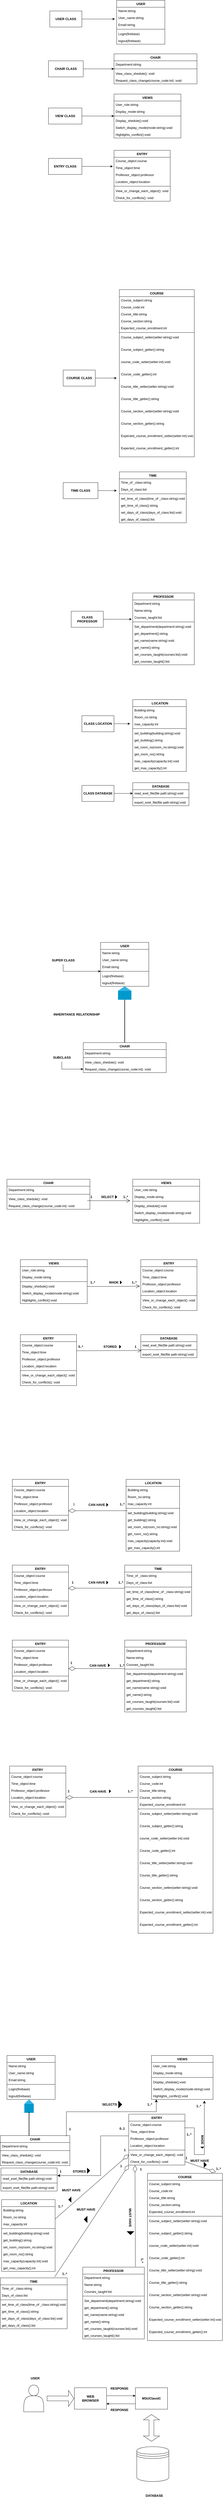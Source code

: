 <mxfile version="24.0.7" type="github">
  <diagram name="Page-1" id="Ip2Kw4oxnJi5MVbwkmWZ">
    <mxGraphModel dx="1305" dy="680" grid="1" gridSize="10" guides="1" tooltips="1" connect="1" arrows="1" fold="1" page="1" pageScale="1" pageWidth="850" pageHeight="1100" math="0" shadow="0">
      <root>
        <mxCell id="0" />
        <mxCell id="1" parent="0" />
        <mxCell id="nazHCYIi5WPWa113HTG--1" value="USER" style="swimlane;fontStyle=1;align=center;verticalAlign=top;childLayout=stackLayout;horizontal=1;startSize=26;horizontalStack=0;resizeParent=1;resizeParentMax=0;resizeLast=0;collapsible=1;marginBottom=0;whiteSpace=wrap;html=1;" parent="1" vertex="1">
          <mxGeometry x="450" y="40" width="180" height="164" as="geometry" />
        </mxCell>
        <mxCell id="nazHCYIi5WPWa113HTG--2" value="Name:string" style="text;strokeColor=none;fillColor=none;align=left;verticalAlign=top;spacingLeft=4;spacingRight=4;overflow=hidden;rotatable=0;points=[[0,0.5],[1,0.5]];portConstraint=eastwest;whiteSpace=wrap;html=1;" parent="nazHCYIi5WPWa113HTG--1" vertex="1">
          <mxGeometry y="26" width="180" height="26" as="geometry" />
        </mxCell>
        <mxCell id="nazHCYIi5WPWa113HTG--5" value="User_name:string" style="text;strokeColor=none;fillColor=none;align=left;verticalAlign=top;spacingLeft=4;spacingRight=4;overflow=hidden;rotatable=0;points=[[0,0.5],[1,0.5]];portConstraint=eastwest;whiteSpace=wrap;html=1;" parent="nazHCYIi5WPWa113HTG--1" vertex="1">
          <mxGeometry y="52" width="180" height="26" as="geometry" />
        </mxCell>
        <mxCell id="nazHCYIi5WPWa113HTG--6" value="Email:string" style="text;strokeColor=none;fillColor=none;align=left;verticalAlign=top;spacingLeft=4;spacingRight=4;overflow=hidden;rotatable=0;points=[[0,0.5],[1,0.5]];portConstraint=eastwest;whiteSpace=wrap;html=1;" parent="nazHCYIi5WPWa113HTG--1" vertex="1">
          <mxGeometry y="78" width="180" height="26" as="geometry" />
        </mxCell>
        <mxCell id="nazHCYIi5WPWa113HTG--3" value="" style="line;strokeWidth=1;fillColor=none;align=left;verticalAlign=middle;spacingTop=-1;spacingLeft=3;spacingRight=3;rotatable=0;labelPosition=right;points=[];portConstraint=eastwest;strokeColor=inherit;" parent="nazHCYIi5WPWa113HTG--1" vertex="1">
          <mxGeometry y="104" width="180" height="8" as="geometry" />
        </mxCell>
        <mxCell id="nazHCYIi5WPWa113HTG--4" value="Login(firebase)" style="text;strokeColor=none;fillColor=none;align=left;verticalAlign=top;spacingLeft=4;spacingRight=4;overflow=hidden;rotatable=0;points=[[0,0.5],[1,0.5]];portConstraint=eastwest;whiteSpace=wrap;html=1;" parent="nazHCYIi5WPWa113HTG--1" vertex="1">
          <mxGeometry y="112" width="180" height="26" as="geometry" />
        </mxCell>
        <mxCell id="nazHCYIi5WPWa113HTG--7" value="logout(firebase)" style="text;strokeColor=none;fillColor=none;align=left;verticalAlign=top;spacingLeft=4;spacingRight=4;overflow=hidden;rotatable=0;points=[[0,0.5],[1,0.5]];portConstraint=eastwest;whiteSpace=wrap;html=1;" parent="nazHCYIi5WPWa113HTG--1" vertex="1">
          <mxGeometry y="138" width="180" height="26" as="geometry" />
        </mxCell>
        <mxCell id="nazHCYIi5WPWa113HTG--8" value="CHAIR" style="swimlane;fontStyle=1;align=center;verticalAlign=top;childLayout=stackLayout;horizontal=1;startSize=26;horizontalStack=0;resizeParent=1;resizeParentMax=0;resizeLast=0;collapsible=1;marginBottom=0;whiteSpace=wrap;html=1;" parent="1" vertex="1">
          <mxGeometry x="440" y="240" width="310" height="112" as="geometry" />
        </mxCell>
        <mxCell id="nazHCYIi5WPWa113HTG--9" value="Department:string" style="text;strokeColor=none;fillColor=none;align=left;verticalAlign=top;spacingLeft=4;spacingRight=4;overflow=hidden;rotatable=0;points=[[0,0.5],[1,0.5]];portConstraint=eastwest;whiteSpace=wrap;html=1;" parent="nazHCYIi5WPWa113HTG--8" vertex="1">
          <mxGeometry y="26" width="310" height="26" as="geometry" />
        </mxCell>
        <mxCell id="nazHCYIi5WPWa113HTG--10" value="" style="line;strokeWidth=1;fillColor=none;align=left;verticalAlign=middle;spacingTop=-1;spacingLeft=3;spacingRight=3;rotatable=0;labelPosition=right;points=[];portConstraint=eastwest;strokeColor=inherit;" parent="nazHCYIi5WPWa113HTG--8" vertex="1">
          <mxGeometry y="52" width="310" height="8" as="geometry" />
        </mxCell>
        <mxCell id="nazHCYIi5WPWa113HTG--11" value="View_class_shedule(): void" style="text;strokeColor=none;fillColor=none;align=left;verticalAlign=top;spacingLeft=4;spacingRight=4;overflow=hidden;rotatable=0;points=[[0,0.5],[1,0.5]];portConstraint=eastwest;whiteSpace=wrap;html=1;" parent="nazHCYIi5WPWa113HTG--8" vertex="1">
          <mxGeometry y="60" width="310" height="26" as="geometry" />
        </mxCell>
        <mxCell id="nazHCYIi5WPWa113HTG--13" value="Request_class_change(course_code:int) :void" style="text;strokeColor=none;fillColor=none;align=left;verticalAlign=top;spacingLeft=4;spacingRight=4;overflow=hidden;rotatable=0;points=[[0,0.5],[1,0.5]];portConstraint=eastwest;whiteSpace=wrap;html=1;" parent="nazHCYIi5WPWa113HTG--8" vertex="1">
          <mxGeometry y="86" width="310" height="26" as="geometry" />
        </mxCell>
        <mxCell id="nazHCYIi5WPWa113HTG--14" value="VIEWS" style="swimlane;fontStyle=1;align=center;verticalAlign=top;childLayout=stackLayout;horizontal=1;startSize=26;horizontalStack=0;resizeParent=1;resizeParentMax=0;resizeLast=0;collapsible=1;marginBottom=0;whiteSpace=wrap;html=1;" parent="1" vertex="1">
          <mxGeometry x="440" y="390" width="250" height="164" as="geometry" />
        </mxCell>
        <mxCell id="nazHCYIi5WPWa113HTG--15" value="User_role:string" style="text;strokeColor=none;fillColor=none;align=left;verticalAlign=top;spacingLeft=4;spacingRight=4;overflow=hidden;rotatable=0;points=[[0,0.5],[1,0.5]];portConstraint=eastwest;whiteSpace=wrap;html=1;" parent="nazHCYIi5WPWa113HTG--14" vertex="1">
          <mxGeometry y="26" width="250" height="26" as="geometry" />
        </mxCell>
        <mxCell id="nazHCYIi5WPWa113HTG--18" value="Display_mode:string" style="text;strokeColor=none;fillColor=none;align=left;verticalAlign=top;spacingLeft=4;spacingRight=4;overflow=hidden;rotatable=0;points=[[0,0.5],[1,0.5]];portConstraint=eastwest;whiteSpace=wrap;html=1;" parent="nazHCYIi5WPWa113HTG--14" vertex="1">
          <mxGeometry y="52" width="250" height="26" as="geometry" />
        </mxCell>
        <mxCell id="nazHCYIi5WPWa113HTG--16" value="" style="line;strokeWidth=1;fillColor=none;align=left;verticalAlign=middle;spacingTop=-1;spacingLeft=3;spacingRight=3;rotatable=0;labelPosition=right;points=[];portConstraint=eastwest;strokeColor=inherit;" parent="nazHCYIi5WPWa113HTG--14" vertex="1">
          <mxGeometry y="78" width="250" height="8" as="geometry" />
        </mxCell>
        <mxCell id="nazHCYIi5WPWa113HTG--17" value="Display_shedule():void" style="text;strokeColor=none;fillColor=none;align=left;verticalAlign=top;spacingLeft=4;spacingRight=4;overflow=hidden;rotatable=0;points=[[0,0.5],[1,0.5]];portConstraint=eastwest;whiteSpace=wrap;html=1;" parent="nazHCYIi5WPWa113HTG--14" vertex="1">
          <mxGeometry y="86" width="250" height="26" as="geometry" />
        </mxCell>
        <mxCell id="nazHCYIi5WPWa113HTG--21" value="Switch_display_mode(mode:string):void" style="text;strokeColor=none;fillColor=none;align=left;verticalAlign=top;spacingLeft=4;spacingRight=4;overflow=hidden;rotatable=0;points=[[0,0.5],[1,0.5]];portConstraint=eastwest;whiteSpace=wrap;html=1;" parent="nazHCYIi5WPWa113HTG--14" vertex="1">
          <mxGeometry y="112" width="250" height="26" as="geometry" />
        </mxCell>
        <mxCell id="nazHCYIi5WPWa113HTG--22" value="Highlights_conflict():void" style="text;strokeColor=none;fillColor=none;align=left;verticalAlign=top;spacingLeft=4;spacingRight=4;overflow=hidden;rotatable=0;points=[[0,0.5],[1,0.5]];portConstraint=eastwest;whiteSpace=wrap;html=1;" parent="nazHCYIi5WPWa113HTG--14" vertex="1">
          <mxGeometry y="138" width="250" height="26" as="geometry" />
        </mxCell>
        <mxCell id="nazHCYIi5WPWa113HTG--23" value="ENTRY" style="swimlane;fontStyle=1;align=center;verticalAlign=top;childLayout=stackLayout;horizontal=1;startSize=26;horizontalStack=0;resizeParent=1;resizeParentMax=0;resizeLast=0;collapsible=1;marginBottom=0;whiteSpace=wrap;html=1;" parent="1" vertex="1">
          <mxGeometry x="440" y="600" width="210" height="190" as="geometry" />
        </mxCell>
        <mxCell id="nazHCYIi5WPWa113HTG--24" value="Course_object:course" style="text;strokeColor=none;fillColor=none;align=left;verticalAlign=top;spacingLeft=4;spacingRight=4;overflow=hidden;rotatable=0;points=[[0,0.5],[1,0.5]];portConstraint=eastwest;whiteSpace=wrap;html=1;" parent="nazHCYIi5WPWa113HTG--23" vertex="1">
          <mxGeometry y="26" width="210" height="26" as="geometry" />
        </mxCell>
        <mxCell id="nazHCYIi5WPWa113HTG--27" value="Time_object:time" style="text;strokeColor=none;fillColor=none;align=left;verticalAlign=top;spacingLeft=4;spacingRight=4;overflow=hidden;rotatable=0;points=[[0,0.5],[1,0.5]];portConstraint=eastwest;whiteSpace=wrap;html=1;" parent="nazHCYIi5WPWa113HTG--23" vertex="1">
          <mxGeometry y="52" width="210" height="26" as="geometry" />
        </mxCell>
        <mxCell id="nazHCYIi5WPWa113HTG--28" value="Professor_object:professor" style="text;strokeColor=none;fillColor=none;align=left;verticalAlign=top;spacingLeft=4;spacingRight=4;overflow=hidden;rotatable=0;points=[[0,0.5],[1,0.5]];portConstraint=eastwest;whiteSpace=wrap;html=1;" parent="nazHCYIi5WPWa113HTG--23" vertex="1">
          <mxGeometry y="78" width="210" height="26" as="geometry" />
        </mxCell>
        <mxCell id="nazHCYIi5WPWa113HTG--29" value="Location_object:location" style="text;strokeColor=none;fillColor=none;align=left;verticalAlign=top;spacingLeft=4;spacingRight=4;overflow=hidden;rotatable=0;points=[[0,0.5],[1,0.5]];portConstraint=eastwest;whiteSpace=wrap;html=1;" parent="nazHCYIi5WPWa113HTG--23" vertex="1">
          <mxGeometry y="104" width="210" height="26" as="geometry" />
        </mxCell>
        <mxCell id="nazHCYIi5WPWa113HTG--25" value="" style="line;strokeWidth=1;fillColor=none;align=left;verticalAlign=middle;spacingTop=-1;spacingLeft=3;spacingRight=3;rotatable=0;labelPosition=right;points=[];portConstraint=eastwest;strokeColor=inherit;" parent="nazHCYIi5WPWa113HTG--23" vertex="1">
          <mxGeometry y="130" width="210" height="8" as="geometry" />
        </mxCell>
        <mxCell id="nazHCYIi5WPWa113HTG--26" value="View_or_change_each_object() :void" style="text;strokeColor=none;fillColor=none;align=left;verticalAlign=top;spacingLeft=4;spacingRight=4;overflow=hidden;rotatable=0;points=[[0,0.5],[1,0.5]];portConstraint=eastwest;whiteSpace=wrap;html=1;" parent="nazHCYIi5WPWa113HTG--23" vertex="1">
          <mxGeometry y="138" width="210" height="26" as="geometry" />
        </mxCell>
        <mxCell id="nazHCYIi5WPWa113HTG--30" value="Check_for_conflicts() :void" style="text;strokeColor=none;fillColor=none;align=left;verticalAlign=top;spacingLeft=4;spacingRight=4;overflow=hidden;rotatable=0;points=[[0,0.5],[1,0.5]];portConstraint=eastwest;whiteSpace=wrap;html=1;" parent="nazHCYIi5WPWa113HTG--23" vertex="1">
          <mxGeometry y="164" width="210" height="26" as="geometry" />
        </mxCell>
        <mxCell id="nazHCYIi5WPWa113HTG--148" style="edgeStyle=orthogonalEdgeStyle;rounded=0;orthogonalLoop=1;jettySize=auto;html=1;exitX=1;exitY=0.5;exitDx=0;exitDy=0;" parent="nazHCYIi5WPWa113HTG--23" source="nazHCYIi5WPWa113HTG--28" target="nazHCYIi5WPWa113HTG--28" edge="1">
          <mxGeometry relative="1" as="geometry" />
        </mxCell>
        <mxCell id="nazHCYIi5WPWa113HTG--149" style="edgeStyle=orthogonalEdgeStyle;rounded=0;orthogonalLoop=1;jettySize=auto;html=1;exitX=1;exitY=0.5;exitDx=0;exitDy=0;" parent="nazHCYIi5WPWa113HTG--23" source="nazHCYIi5WPWa113HTG--28" target="nazHCYIi5WPWa113HTG--28" edge="1">
          <mxGeometry relative="1" as="geometry" />
        </mxCell>
        <mxCell id="nazHCYIi5WPWa113HTG--31" value="&lt;b&gt;USER CLASS&lt;/b&gt;" style="whiteSpace=wrap;html=1;" parent="1" vertex="1">
          <mxGeometry x="200" y="80" width="120" height="60" as="geometry" />
        </mxCell>
        <mxCell id="nazHCYIi5WPWa113HTG--32" style="edgeStyle=orthogonalEdgeStyle;rounded=0;orthogonalLoop=1;jettySize=auto;html=1;exitX=1;exitY=0.5;exitDx=0;exitDy=0;entryX=-0.037;entryY=0.692;entryDx=0;entryDy=0;entryPerimeter=0;" parent="1" source="nazHCYIi5WPWa113HTG--31" target="nazHCYIi5WPWa113HTG--5" edge="1">
          <mxGeometry relative="1" as="geometry" />
        </mxCell>
        <mxCell id="nazHCYIi5WPWa113HTG--33" value="&lt;b&gt;CHAIR CLASS&lt;/b&gt;" style="whiteSpace=wrap;html=1;" parent="1" vertex="1">
          <mxGeometry x="195" y="266" width="130" height="60" as="geometry" />
        </mxCell>
        <mxCell id="nazHCYIi5WPWa113HTG--35" style="edgeStyle=orthogonalEdgeStyle;rounded=0;orthogonalLoop=1;jettySize=auto;html=1;exitX=1;exitY=0.5;exitDx=0;exitDy=0;entryX=0;entryY=1.154;entryDx=0;entryDy=0;entryPerimeter=0;" parent="1" source="nazHCYIi5WPWa113HTG--33" target="nazHCYIi5WPWa113HTG--9" edge="1">
          <mxGeometry relative="1" as="geometry" />
        </mxCell>
        <mxCell id="nazHCYIi5WPWa113HTG--36" value="&lt;b&gt;VIEW CLASS&lt;/b&gt;" style="whiteSpace=wrap;html=1;" parent="1" vertex="1">
          <mxGeometry x="195" y="442" width="125" height="60" as="geometry" />
        </mxCell>
        <mxCell id="nazHCYIi5WPWa113HTG--38" style="edgeStyle=orthogonalEdgeStyle;rounded=0;orthogonalLoop=1;jettySize=auto;html=1;exitX=1;exitY=0.5;exitDx=0;exitDy=0;entryX=0;entryY=0.5;entryDx=0;entryDy=0;entryPerimeter=0;" parent="1" source="nazHCYIi5WPWa113HTG--36" target="nazHCYIi5WPWa113HTG--16" edge="1">
          <mxGeometry relative="1" as="geometry" />
        </mxCell>
        <mxCell id="nazHCYIi5WPWa113HTG--39" value="&lt;b&gt;ENTRY CLASS&lt;/b&gt;" style="whiteSpace=wrap;html=1;" parent="1" vertex="1">
          <mxGeometry x="195" y="630" width="125" height="60" as="geometry" />
        </mxCell>
        <mxCell id="nazHCYIi5WPWa113HTG--43" style="edgeStyle=orthogonalEdgeStyle;rounded=0;orthogonalLoop=1;jettySize=auto;html=1;entryX=-0.022;entryY=0.308;entryDx=0;entryDy=0;entryPerimeter=0;" parent="1" source="nazHCYIi5WPWa113HTG--39" target="nazHCYIi5WPWa113HTG--27" edge="1">
          <mxGeometry relative="1" as="geometry" />
        </mxCell>
        <mxCell id="nazHCYIi5WPWa113HTG--44" value="COURSE" style="swimlane;fontStyle=1;align=center;verticalAlign=top;childLayout=stackLayout;horizontal=1;startSize=26;horizontalStack=0;resizeParent=1;resizeParentMax=0;resizeLast=0;collapsible=1;marginBottom=0;whiteSpace=wrap;html=1;" parent="1" vertex="1">
          <mxGeometry x="460" y="1120" width="280" height="624" as="geometry" />
        </mxCell>
        <mxCell id="nazHCYIi5WPWa113HTG--45" value="Course_subject:string" style="text;strokeColor=none;fillColor=none;align=left;verticalAlign=top;spacingLeft=4;spacingRight=4;overflow=hidden;rotatable=0;points=[[0,0.5],[1,0.5]];portConstraint=eastwest;whiteSpace=wrap;html=1;" parent="nazHCYIi5WPWa113HTG--44" vertex="1">
          <mxGeometry y="26" width="280" height="26" as="geometry" />
        </mxCell>
        <mxCell id="nazHCYIi5WPWa113HTG--48" value="Course_code:int" style="text;strokeColor=none;fillColor=none;align=left;verticalAlign=top;spacingLeft=4;spacingRight=4;overflow=hidden;rotatable=0;points=[[0,0.5],[1,0.5]];portConstraint=eastwest;whiteSpace=wrap;html=1;" parent="nazHCYIi5WPWa113HTG--44" vertex="1">
          <mxGeometry y="52" width="280" height="26" as="geometry" />
        </mxCell>
        <mxCell id="nazHCYIi5WPWa113HTG--49" value="Course_title:string" style="text;strokeColor=none;fillColor=none;align=left;verticalAlign=top;spacingLeft=4;spacingRight=4;overflow=hidden;rotatable=0;points=[[0,0.5],[1,0.5]];portConstraint=eastwest;whiteSpace=wrap;html=1;" parent="nazHCYIi5WPWa113HTG--44" vertex="1">
          <mxGeometry y="78" width="280" height="26" as="geometry" />
        </mxCell>
        <mxCell id="nazHCYIi5WPWa113HTG--50" value="Course_section:string" style="text;strokeColor=none;fillColor=none;align=left;verticalAlign=top;spacingLeft=4;spacingRight=4;overflow=hidden;rotatable=0;points=[[0,0.5],[1,0.5]];portConstraint=eastwest;whiteSpace=wrap;html=1;" parent="nazHCYIi5WPWa113HTG--44" vertex="1">
          <mxGeometry y="104" width="280" height="26" as="geometry" />
        </mxCell>
        <mxCell id="nazHCYIi5WPWa113HTG--51" value="Expected_course_enrollment:int" style="text;strokeColor=none;fillColor=none;align=left;verticalAlign=top;spacingLeft=4;spacingRight=4;overflow=hidden;rotatable=0;points=[[0,0.5],[1,0.5]];portConstraint=eastwest;whiteSpace=wrap;html=1;" parent="nazHCYIi5WPWa113HTG--44" vertex="1">
          <mxGeometry y="130" width="280" height="26" as="geometry" />
        </mxCell>
        <mxCell id="nazHCYIi5WPWa113HTG--46" value="" style="line;strokeWidth=1;fillColor=none;align=left;verticalAlign=middle;spacingTop=-1;spacingLeft=3;spacingRight=3;rotatable=0;labelPosition=right;points=[];portConstraint=eastwest;strokeColor=inherit;" parent="nazHCYIi5WPWa113HTG--44" vertex="1">
          <mxGeometry y="156" width="280" height="8" as="geometry" />
        </mxCell>
        <mxCell id="nazHCYIi5WPWa113HTG--55" value="Course_subject_setter(setter:string):void" style="text;strokeColor=none;fillColor=none;align=left;verticalAlign=top;spacingLeft=4;spacingRight=4;overflow=hidden;rotatable=0;points=[[0,0.5],[1,0.5]];portConstraint=eastwest;whiteSpace=wrap;html=1;" parent="nazHCYIi5WPWa113HTG--44" vertex="1">
          <mxGeometry y="164" width="280" height="46" as="geometry" />
        </mxCell>
        <mxCell id="nazHCYIi5WPWa113HTG--56" value="Course_subject_getter():string" style="text;strokeColor=none;fillColor=none;align=left;verticalAlign=top;spacingLeft=4;spacingRight=4;overflow=hidden;rotatable=0;points=[[0,0.5],[1,0.5]];portConstraint=eastwest;whiteSpace=wrap;html=1;" parent="nazHCYIi5WPWa113HTG--44" vertex="1">
          <mxGeometry y="210" width="280" height="46" as="geometry" />
        </mxCell>
        <mxCell id="nazHCYIi5WPWa113HTG--57" value="course_code_setter(setter:int):void" style="text;strokeColor=none;fillColor=none;align=left;verticalAlign=top;spacingLeft=4;spacingRight=4;overflow=hidden;rotatable=0;points=[[0,0.5],[1,0.5]];portConstraint=eastwest;whiteSpace=wrap;html=1;" parent="nazHCYIi5WPWa113HTG--44" vertex="1">
          <mxGeometry y="256" width="280" height="46" as="geometry" />
        </mxCell>
        <mxCell id="nazHCYIi5WPWa113HTG--58" value="Course_code_getter():int" style="text;strokeColor=none;fillColor=none;align=left;verticalAlign=top;spacingLeft=4;spacingRight=4;overflow=hidden;rotatable=0;points=[[0,0.5],[1,0.5]];portConstraint=eastwest;whiteSpace=wrap;html=1;" parent="nazHCYIi5WPWa113HTG--44" vertex="1">
          <mxGeometry y="302" width="280" height="46" as="geometry" />
        </mxCell>
        <mxCell id="nazHCYIi5WPWa113HTG--59" value="Course_title_setter(setter:string):void" style="text;strokeColor=none;fillColor=none;align=left;verticalAlign=top;spacingLeft=4;spacingRight=4;overflow=hidden;rotatable=0;points=[[0,0.5],[1,0.5]];portConstraint=eastwest;whiteSpace=wrap;html=1;" parent="nazHCYIi5WPWa113HTG--44" vertex="1">
          <mxGeometry y="348" width="280" height="46" as="geometry" />
        </mxCell>
        <mxCell id="nazHCYIi5WPWa113HTG--60" value="Course_title_getter():string" style="text;strokeColor=none;fillColor=none;align=left;verticalAlign=top;spacingLeft=4;spacingRight=4;overflow=hidden;rotatable=0;points=[[0,0.5],[1,0.5]];portConstraint=eastwest;whiteSpace=wrap;html=1;" parent="nazHCYIi5WPWa113HTG--44" vertex="1">
          <mxGeometry y="394" width="280" height="46" as="geometry" />
        </mxCell>
        <mxCell id="nazHCYIi5WPWa113HTG--61" value="Course_section_setter(setter:string):void" style="text;strokeColor=none;fillColor=none;align=left;verticalAlign=top;spacingLeft=4;spacingRight=4;overflow=hidden;rotatable=0;points=[[0,0.5],[1,0.5]];portConstraint=eastwest;whiteSpace=wrap;html=1;" parent="nazHCYIi5WPWa113HTG--44" vertex="1">
          <mxGeometry y="440" width="280" height="46" as="geometry" />
        </mxCell>
        <mxCell id="nazHCYIi5WPWa113HTG--63" value="Course_section_getter():string" style="text;strokeColor=none;fillColor=none;align=left;verticalAlign=top;spacingLeft=4;spacingRight=4;overflow=hidden;rotatable=0;points=[[0,0.5],[1,0.5]];portConstraint=eastwest;whiteSpace=wrap;html=1;" parent="nazHCYIi5WPWa113HTG--44" vertex="1">
          <mxGeometry y="486" width="280" height="46" as="geometry" />
        </mxCell>
        <mxCell id="nazHCYIi5WPWa113HTG--65" value="Expected_course_enrollment_setter(setter:int):void" style="text;strokeColor=none;fillColor=none;align=left;verticalAlign=top;spacingLeft=4;spacingRight=4;overflow=hidden;rotatable=0;points=[[0,0.5],[1,0.5]];portConstraint=eastwest;whiteSpace=wrap;html=1;" parent="nazHCYIi5WPWa113HTG--44" vertex="1">
          <mxGeometry y="532" width="280" height="46" as="geometry" />
        </mxCell>
        <mxCell id="nazHCYIi5WPWa113HTG--66" value="Expected_course_enrollment_getter():int" style="text;strokeColor=none;fillColor=none;align=left;verticalAlign=top;spacingLeft=4;spacingRight=4;overflow=hidden;rotatable=0;points=[[0,0.5],[1,0.5]];portConstraint=eastwest;whiteSpace=wrap;html=1;" parent="nazHCYIi5WPWa113HTG--44" vertex="1">
          <mxGeometry y="578" width="280" height="46" as="geometry" />
        </mxCell>
        <mxCell id="nazHCYIi5WPWa113HTG--77" style="edgeStyle=orthogonalEdgeStyle;rounded=0;orthogonalLoop=1;jettySize=auto;html=1;exitX=1;exitY=0.5;exitDx=0;exitDy=0;" parent="1" source="nazHCYIi5WPWa113HTG--68" edge="1">
          <mxGeometry relative="1" as="geometry">
            <mxPoint x="450" y="1450" as="targetPoint" />
          </mxGeometry>
        </mxCell>
        <mxCell id="nazHCYIi5WPWa113HTG--68" value="&lt;b&gt;COURSE CLASS&lt;/b&gt;" style="whiteSpace=wrap;html=1;" parent="1" vertex="1">
          <mxGeometry x="250" y="1420" width="120" height="60" as="geometry" />
        </mxCell>
        <mxCell id="nazHCYIi5WPWa113HTG--82" value="TIME" style="swimlane;fontStyle=1;align=center;verticalAlign=top;childLayout=stackLayout;horizontal=1;startSize=26;horizontalStack=0;resizeParent=1;resizeParentMax=0;resizeLast=0;collapsible=1;marginBottom=0;whiteSpace=wrap;html=1;" parent="1" vertex="1">
          <mxGeometry x="460" y="1800" width="250" height="190" as="geometry" />
        </mxCell>
        <mxCell id="nazHCYIi5WPWa113HTG--83" value="Time_of _class:string" style="text;strokeColor=none;fillColor=none;align=left;verticalAlign=top;spacingLeft=4;spacingRight=4;overflow=hidden;rotatable=0;points=[[0,0.5],[1,0.5]];portConstraint=eastwest;whiteSpace=wrap;html=1;" parent="nazHCYIi5WPWa113HTG--82" vertex="1">
          <mxGeometry y="26" width="250" height="26" as="geometry" />
        </mxCell>
        <mxCell id="nazHCYIi5WPWa113HTG--86" value="Days_of_class:list" style="text;strokeColor=none;fillColor=none;align=left;verticalAlign=top;spacingLeft=4;spacingRight=4;overflow=hidden;rotatable=0;points=[[0,0.5],[1,0.5]];portConstraint=eastwest;whiteSpace=wrap;html=1;" parent="nazHCYIi5WPWa113HTG--82" vertex="1">
          <mxGeometry y="52" width="250" height="26" as="geometry" />
        </mxCell>
        <mxCell id="nazHCYIi5WPWa113HTG--84" value="" style="line;strokeWidth=1;fillColor=none;align=left;verticalAlign=middle;spacingTop=-1;spacingLeft=3;spacingRight=3;rotatable=0;labelPosition=right;points=[];portConstraint=eastwest;strokeColor=inherit;" parent="nazHCYIi5WPWa113HTG--82" vertex="1">
          <mxGeometry y="78" width="250" height="8" as="geometry" />
        </mxCell>
        <mxCell id="nazHCYIi5WPWa113HTG--85" value="set_time_of_class(time_of _class:string):void" style="text;strokeColor=none;fillColor=none;align=left;verticalAlign=top;spacingLeft=4;spacingRight=4;overflow=hidden;rotatable=0;points=[[0,0.5],[1,0.5]];portConstraint=eastwest;whiteSpace=wrap;html=1;" parent="nazHCYIi5WPWa113HTG--82" vertex="1">
          <mxGeometry y="86" width="250" height="26" as="geometry" />
        </mxCell>
        <mxCell id="nazHCYIi5WPWa113HTG--87" value="get_time_of_class():string" style="text;strokeColor=none;fillColor=none;align=left;verticalAlign=top;spacingLeft=4;spacingRight=4;overflow=hidden;rotatable=0;points=[[0,0.5],[1,0.5]];portConstraint=eastwest;whiteSpace=wrap;html=1;" parent="nazHCYIi5WPWa113HTG--82" vertex="1">
          <mxGeometry y="112" width="250" height="26" as="geometry" />
        </mxCell>
        <mxCell id="nazHCYIi5WPWa113HTG--88" value="set_days_of_class(days_of_class:list):void" style="text;strokeColor=none;fillColor=none;align=left;verticalAlign=top;spacingLeft=4;spacingRight=4;overflow=hidden;rotatable=0;points=[[0,0.5],[1,0.5]];portConstraint=eastwest;whiteSpace=wrap;html=1;" parent="nazHCYIi5WPWa113HTG--82" vertex="1">
          <mxGeometry y="138" width="250" height="26" as="geometry" />
        </mxCell>
        <mxCell id="nazHCYIi5WPWa113HTG--90" value="get_days_of_class():list" style="text;strokeColor=none;fillColor=none;align=left;verticalAlign=top;spacingLeft=4;spacingRight=4;overflow=hidden;rotatable=0;points=[[0,0.5],[1,0.5]];portConstraint=eastwest;whiteSpace=wrap;html=1;" parent="nazHCYIi5WPWa113HTG--82" vertex="1">
          <mxGeometry y="164" width="250" height="26" as="geometry" />
        </mxCell>
        <mxCell id="nazHCYIi5WPWa113HTG--96" style="edgeStyle=orthogonalEdgeStyle;rounded=0;orthogonalLoop=1;jettySize=auto;html=1;exitX=1;exitY=0.5;exitDx=0;exitDy=0;" parent="1" source="nazHCYIi5WPWa113HTG--91" edge="1">
          <mxGeometry relative="1" as="geometry">
            <mxPoint x="450" y="1870" as="targetPoint" />
          </mxGeometry>
        </mxCell>
        <mxCell id="nazHCYIi5WPWa113HTG--91" value="&lt;b&gt;TIME CLASS&lt;/b&gt;" style="whiteSpace=wrap;html=1;" parent="1" vertex="1">
          <mxGeometry x="250" y="1840" width="130" height="60" as="geometry" />
        </mxCell>
        <mxCell id="nazHCYIi5WPWa113HTG--100" value="PROFESSOR" style="swimlane;fontStyle=1;align=center;verticalAlign=top;childLayout=stackLayout;horizontal=1;startSize=26;horizontalStack=0;resizeParent=1;resizeParentMax=0;resizeLast=0;collapsible=1;marginBottom=0;whiteSpace=wrap;html=1;" parent="1" vertex="1">
          <mxGeometry x="510" y="2252" width="230" height="268" as="geometry" />
        </mxCell>
        <mxCell id="nazHCYIi5WPWa113HTG--101" value="Department:string" style="text;strokeColor=none;fillColor=none;align=left;verticalAlign=top;spacingLeft=4;spacingRight=4;overflow=hidden;rotatable=0;points=[[0,0.5],[1,0.5]];portConstraint=eastwest;whiteSpace=wrap;html=1;" parent="nazHCYIi5WPWa113HTG--100" vertex="1">
          <mxGeometry y="26" width="230" height="26" as="geometry" />
        </mxCell>
        <mxCell id="nazHCYIi5WPWa113HTG--104" value="Name:string" style="text;strokeColor=none;fillColor=none;align=left;verticalAlign=top;spacingLeft=4;spacingRight=4;overflow=hidden;rotatable=0;points=[[0,0.5],[1,0.5]];portConstraint=eastwest;whiteSpace=wrap;html=1;" parent="nazHCYIi5WPWa113HTG--100" vertex="1">
          <mxGeometry y="52" width="230" height="26" as="geometry" />
        </mxCell>
        <mxCell id="nazHCYIi5WPWa113HTG--105" value="Courses_taught:list" style="text;strokeColor=none;fillColor=none;align=left;verticalAlign=top;spacingLeft=4;spacingRight=4;overflow=hidden;rotatable=0;points=[[0,0.5],[1,0.5]];portConstraint=eastwest;whiteSpace=wrap;html=1;" parent="nazHCYIi5WPWa113HTG--100" vertex="1">
          <mxGeometry y="78" width="230" height="26" as="geometry" />
        </mxCell>
        <mxCell id="nazHCYIi5WPWa113HTG--102" value="" style="line;strokeWidth=1;fillColor=none;align=left;verticalAlign=middle;spacingTop=-1;spacingLeft=3;spacingRight=3;rotatable=0;labelPosition=right;points=[];portConstraint=eastwest;strokeColor=inherit;" parent="nazHCYIi5WPWa113HTG--100" vertex="1">
          <mxGeometry y="104" width="230" height="8" as="geometry" />
        </mxCell>
        <mxCell id="nazHCYIi5WPWa113HTG--103" value="Set_department(department:string):void" style="text;strokeColor=none;fillColor=none;align=left;verticalAlign=top;spacingLeft=4;spacingRight=4;overflow=hidden;rotatable=0;points=[[0,0.5],[1,0.5]];portConstraint=eastwest;whiteSpace=wrap;html=1;" parent="nazHCYIi5WPWa113HTG--100" vertex="1">
          <mxGeometry y="112" width="230" height="26" as="geometry" />
        </mxCell>
        <mxCell id="nazHCYIi5WPWa113HTG--107" value="get_department():string" style="text;strokeColor=none;fillColor=none;align=left;verticalAlign=top;spacingLeft=4;spacingRight=4;overflow=hidden;rotatable=0;points=[[0,0.5],[1,0.5]];portConstraint=eastwest;whiteSpace=wrap;html=1;" parent="nazHCYIi5WPWa113HTG--100" vertex="1">
          <mxGeometry y="138" width="230" height="26" as="geometry" />
        </mxCell>
        <mxCell id="nazHCYIi5WPWa113HTG--106" value="set_name(name:string):void" style="text;strokeColor=none;fillColor=none;align=left;verticalAlign=top;spacingLeft=4;spacingRight=4;overflow=hidden;rotatable=0;points=[[0,0.5],[1,0.5]];portConstraint=eastwest;whiteSpace=wrap;html=1;" parent="nazHCYIi5WPWa113HTG--100" vertex="1">
          <mxGeometry y="164" width="230" height="26" as="geometry" />
        </mxCell>
        <mxCell id="nazHCYIi5WPWa113HTG--108" value="get_name():string" style="text;strokeColor=none;fillColor=none;align=left;verticalAlign=top;spacingLeft=4;spacingRight=4;overflow=hidden;rotatable=0;points=[[0,0.5],[1,0.5]];portConstraint=eastwest;whiteSpace=wrap;html=1;" parent="nazHCYIi5WPWa113HTG--100" vertex="1">
          <mxGeometry y="190" width="230" height="26" as="geometry" />
        </mxCell>
        <mxCell id="nazHCYIi5WPWa113HTG--109" value="set_courses_taught(courses:list):void" style="text;strokeColor=none;fillColor=none;align=left;verticalAlign=top;spacingLeft=4;spacingRight=4;overflow=hidden;rotatable=0;points=[[0,0.5],[1,0.5]];portConstraint=eastwest;whiteSpace=wrap;html=1;" parent="nazHCYIi5WPWa113HTG--100" vertex="1">
          <mxGeometry y="216" width="230" height="26" as="geometry" />
        </mxCell>
        <mxCell id="nazHCYIi5WPWa113HTG--110" value="get_courses_taught():list" style="text;strokeColor=none;fillColor=none;align=left;verticalAlign=top;spacingLeft=4;spacingRight=4;overflow=hidden;rotatable=0;points=[[0,0.5],[1,0.5]];portConstraint=eastwest;whiteSpace=wrap;html=1;" parent="nazHCYIi5WPWa113HTG--100" vertex="1">
          <mxGeometry y="242" width="230" height="26" as="geometry" />
        </mxCell>
        <mxCell id="nazHCYIi5WPWa113HTG--111" value="&lt;b&gt;CLASS PROFESSOR&lt;/b&gt;" style="whiteSpace=wrap;html=1;" parent="1" vertex="1">
          <mxGeometry x="280" y="2320" width="120" height="60" as="geometry" />
        </mxCell>
        <mxCell id="nazHCYIi5WPWa113HTG--112" style="edgeStyle=orthogonalEdgeStyle;rounded=0;orthogonalLoop=1;jettySize=auto;html=1;exitX=1;exitY=0.5;exitDx=0;exitDy=0;entryX=-0.017;entryY=0.769;entryDx=0;entryDy=0;entryPerimeter=0;" parent="1" source="nazHCYIi5WPWa113HTG--111" target="nazHCYIi5WPWa113HTG--105" edge="1">
          <mxGeometry relative="1" as="geometry" />
        </mxCell>
        <mxCell id="nazHCYIi5WPWa113HTG--113" value="&amp;nbsp;LOCATION" style="swimlane;fontStyle=1;align=center;verticalAlign=top;childLayout=stackLayout;horizontal=1;startSize=26;horizontalStack=0;resizeParent=1;resizeParentMax=0;resizeLast=0;collapsible=1;marginBottom=0;whiteSpace=wrap;html=1;" parent="1" vertex="1">
          <mxGeometry x="510" y="2650" width="200" height="268" as="geometry" />
        </mxCell>
        <mxCell id="nazHCYIi5WPWa113HTG--114" value="Building:string" style="text;strokeColor=none;fillColor=none;align=left;verticalAlign=top;spacingLeft=4;spacingRight=4;overflow=hidden;rotatable=0;points=[[0,0.5],[1,0.5]];portConstraint=eastwest;whiteSpace=wrap;html=1;" parent="nazHCYIi5WPWa113HTG--113" vertex="1">
          <mxGeometry y="26" width="200" height="26" as="geometry" />
        </mxCell>
        <mxCell id="nazHCYIi5WPWa113HTG--117" value="Room_no:string" style="text;strokeColor=none;fillColor=none;align=left;verticalAlign=top;spacingLeft=4;spacingRight=4;overflow=hidden;rotatable=0;points=[[0,0.5],[1,0.5]];portConstraint=eastwest;whiteSpace=wrap;html=1;" parent="nazHCYIi5WPWa113HTG--113" vertex="1">
          <mxGeometry y="52" width="200" height="26" as="geometry" />
        </mxCell>
        <mxCell id="nazHCYIi5WPWa113HTG--118" value="max_capacity:int" style="text;strokeColor=none;fillColor=none;align=left;verticalAlign=top;spacingLeft=4;spacingRight=4;overflow=hidden;rotatable=0;points=[[0,0.5],[1,0.5]];portConstraint=eastwest;whiteSpace=wrap;html=1;" parent="nazHCYIi5WPWa113HTG--113" vertex="1">
          <mxGeometry y="78" width="200" height="26" as="geometry" />
        </mxCell>
        <mxCell id="nazHCYIi5WPWa113HTG--115" value="" style="line;strokeWidth=1;fillColor=none;align=left;verticalAlign=middle;spacingTop=-1;spacingLeft=3;spacingRight=3;rotatable=0;labelPosition=right;points=[];portConstraint=eastwest;strokeColor=inherit;" parent="nazHCYIi5WPWa113HTG--113" vertex="1">
          <mxGeometry y="104" width="200" height="8" as="geometry" />
        </mxCell>
        <mxCell id="nazHCYIi5WPWa113HTG--116" value="set_building(building:string):void" style="text;strokeColor=none;fillColor=none;align=left;verticalAlign=top;spacingLeft=4;spacingRight=4;overflow=hidden;rotatable=0;points=[[0,0.5],[1,0.5]];portConstraint=eastwest;whiteSpace=wrap;html=1;" parent="nazHCYIi5WPWa113HTG--113" vertex="1">
          <mxGeometry y="112" width="200" height="26" as="geometry" />
        </mxCell>
        <mxCell id="nazHCYIi5WPWa113HTG--119" value="get_building():string" style="text;strokeColor=none;fillColor=none;align=left;verticalAlign=top;spacingLeft=4;spacingRight=4;overflow=hidden;rotatable=0;points=[[0,0.5],[1,0.5]];portConstraint=eastwest;whiteSpace=wrap;html=1;" parent="nazHCYIi5WPWa113HTG--113" vertex="1">
          <mxGeometry y="138" width="200" height="26" as="geometry" />
        </mxCell>
        <mxCell id="nazHCYIi5WPWa113HTG--120" value="set_room_no(room_no:string):void" style="text;strokeColor=none;fillColor=none;align=left;verticalAlign=top;spacingLeft=4;spacingRight=4;overflow=hidden;rotatable=0;points=[[0,0.5],[1,0.5]];portConstraint=eastwest;whiteSpace=wrap;html=1;" parent="nazHCYIi5WPWa113HTG--113" vertex="1">
          <mxGeometry y="164" width="200" height="26" as="geometry" />
        </mxCell>
        <mxCell id="nazHCYIi5WPWa113HTG--121" value="get_room_no():string" style="text;strokeColor=none;fillColor=none;align=left;verticalAlign=top;spacingLeft=4;spacingRight=4;overflow=hidden;rotatable=0;points=[[0,0.5],[1,0.5]];portConstraint=eastwest;whiteSpace=wrap;html=1;" parent="nazHCYIi5WPWa113HTG--113" vertex="1">
          <mxGeometry y="190" width="200" height="26" as="geometry" />
        </mxCell>
        <mxCell id="nazHCYIi5WPWa113HTG--122" value="max_capacity(capacity:int):void" style="text;strokeColor=none;fillColor=none;align=left;verticalAlign=top;spacingLeft=4;spacingRight=4;overflow=hidden;rotatable=0;points=[[0,0.5],[1,0.5]];portConstraint=eastwest;whiteSpace=wrap;html=1;" parent="nazHCYIi5WPWa113HTG--113" vertex="1">
          <mxGeometry y="216" width="200" height="26" as="geometry" />
        </mxCell>
        <mxCell id="nazHCYIi5WPWa113HTG--123" value="get_max_capacity():int" style="text;strokeColor=none;fillColor=none;align=left;verticalAlign=top;spacingLeft=4;spacingRight=4;overflow=hidden;rotatable=0;points=[[0,0.5],[1,0.5]];portConstraint=eastwest;whiteSpace=wrap;html=1;" parent="nazHCYIi5WPWa113HTG--113" vertex="1">
          <mxGeometry y="242" width="200" height="26" as="geometry" />
        </mxCell>
        <mxCell id="nazHCYIi5WPWa113HTG--126" style="edgeStyle=orthogonalEdgeStyle;rounded=0;orthogonalLoop=1;jettySize=auto;html=1;exitX=1;exitY=0.5;exitDx=0;exitDy=0;" parent="1" source="nazHCYIi5WPWa113HTG--125" edge="1">
          <mxGeometry relative="1" as="geometry">
            <mxPoint x="500" y="2740" as="targetPoint" />
          </mxGeometry>
        </mxCell>
        <mxCell id="nazHCYIi5WPWa113HTG--125" value="&lt;b&gt;CLASS LOCATION&lt;/b&gt;" style="whiteSpace=wrap;html=1;" parent="1" vertex="1">
          <mxGeometry x="320" y="2710" width="120" height="60" as="geometry" />
        </mxCell>
        <mxCell id="nazHCYIi5WPWa113HTG--137" value="DATABASE" style="swimlane;fontStyle=1;align=center;verticalAlign=top;childLayout=stackLayout;horizontal=1;startSize=26;horizontalStack=0;resizeParent=1;resizeParentMax=0;resizeLast=0;collapsible=1;marginBottom=0;whiteSpace=wrap;html=1;" parent="1" vertex="1">
          <mxGeometry x="510" y="2960" width="210" height="86" as="geometry" />
        </mxCell>
        <mxCell id="nazHCYIi5WPWa113HTG--138" value="read_exel_file(file path:string):void" style="text;strokeColor=none;fillColor=none;align=left;verticalAlign=top;spacingLeft=4;spacingRight=4;overflow=hidden;rotatable=0;points=[[0,0.5],[1,0.5]];portConstraint=eastwest;whiteSpace=wrap;html=1;" parent="nazHCYIi5WPWa113HTG--137" vertex="1">
          <mxGeometry y="26" width="210" height="26" as="geometry" />
        </mxCell>
        <mxCell id="nazHCYIi5WPWa113HTG--139" value="" style="line;strokeWidth=1;fillColor=none;align=left;verticalAlign=middle;spacingTop=-1;spacingLeft=3;spacingRight=3;rotatable=0;labelPosition=right;points=[];portConstraint=eastwest;strokeColor=inherit;" parent="nazHCYIi5WPWa113HTG--137" vertex="1">
          <mxGeometry y="52" width="210" height="8" as="geometry" />
        </mxCell>
        <mxCell id="nazHCYIi5WPWa113HTG--140" value="export_exel_file(file path:string):void" style="text;strokeColor=none;fillColor=none;align=left;verticalAlign=top;spacingLeft=4;spacingRight=4;overflow=hidden;rotatable=0;points=[[0,0.5],[1,0.5]];portConstraint=eastwest;whiteSpace=wrap;html=1;" parent="nazHCYIi5WPWa113HTG--137" vertex="1">
          <mxGeometry y="60" width="210" height="26" as="geometry" />
        </mxCell>
        <mxCell id="nazHCYIi5WPWa113HTG--141" value="&lt;b&gt;CLASS DATABASE&lt;/b&gt;" style="whiteSpace=wrap;html=1;" parent="1" vertex="1">
          <mxGeometry x="320" y="2970" width="120" height="60" as="geometry" />
        </mxCell>
        <mxCell id="nazHCYIi5WPWa113HTG--145" style="edgeStyle=orthogonalEdgeStyle;rounded=0;orthogonalLoop=1;jettySize=auto;html=1;exitX=1;exitY=0.5;exitDx=0;exitDy=0;" parent="1" source="nazHCYIi5WPWa113HTG--141" edge="1">
          <mxGeometry relative="1" as="geometry">
            <mxPoint x="510" y="3000" as="targetPoint" />
          </mxGeometry>
        </mxCell>
        <mxCell id="nazHCYIi5WPWa113HTG--151" value="" style="verticalLabelPosition=bottom;verticalAlign=top;html=1;shadow=0;dashed=0;strokeWidth=1;shape=mxgraph.android.text_insertion_point;" parent="1" vertex="1">
          <mxGeometry x="455" y="3720" width="50" height="50" as="geometry" />
        </mxCell>
        <mxCell id="nazHCYIi5WPWa113HTG--152" value="USER" style="swimlane;fontStyle=1;align=center;verticalAlign=top;childLayout=stackLayout;horizontal=1;startSize=26;horizontalStack=0;resizeParent=1;resizeParentMax=0;resizeLast=0;collapsible=1;marginBottom=0;whiteSpace=wrap;html=1;" parent="1" vertex="1">
          <mxGeometry x="390" y="3556" width="180" height="164" as="geometry" />
        </mxCell>
        <mxCell id="nazHCYIi5WPWa113HTG--153" value="Name:string" style="text;strokeColor=none;fillColor=none;align=left;verticalAlign=top;spacingLeft=4;spacingRight=4;overflow=hidden;rotatable=0;points=[[0,0.5],[1,0.5]];portConstraint=eastwest;whiteSpace=wrap;html=1;" parent="nazHCYIi5WPWa113HTG--152" vertex="1">
          <mxGeometry y="26" width="180" height="26" as="geometry" />
        </mxCell>
        <mxCell id="nazHCYIi5WPWa113HTG--154" value="User_name:string" style="text;strokeColor=none;fillColor=none;align=left;verticalAlign=top;spacingLeft=4;spacingRight=4;overflow=hidden;rotatable=0;points=[[0,0.5],[1,0.5]];portConstraint=eastwest;whiteSpace=wrap;html=1;" parent="nazHCYIi5WPWa113HTG--152" vertex="1">
          <mxGeometry y="52" width="180" height="26" as="geometry" />
        </mxCell>
        <mxCell id="nazHCYIi5WPWa113HTG--155" value="Email:string" style="text;strokeColor=none;fillColor=none;align=left;verticalAlign=top;spacingLeft=4;spacingRight=4;overflow=hidden;rotatable=0;points=[[0,0.5],[1,0.5]];portConstraint=eastwest;whiteSpace=wrap;html=1;" parent="nazHCYIi5WPWa113HTG--152" vertex="1">
          <mxGeometry y="78" width="180" height="26" as="geometry" />
        </mxCell>
        <mxCell id="nazHCYIi5WPWa113HTG--156" value="" style="line;strokeWidth=1;fillColor=none;align=left;verticalAlign=middle;spacingTop=-1;spacingLeft=3;spacingRight=3;rotatable=0;labelPosition=right;points=[];portConstraint=eastwest;strokeColor=inherit;" parent="nazHCYIi5WPWa113HTG--152" vertex="1">
          <mxGeometry y="104" width="180" height="8" as="geometry" />
        </mxCell>
        <mxCell id="nazHCYIi5WPWa113HTG--157" value="Login(firebase)" style="text;strokeColor=none;fillColor=none;align=left;verticalAlign=top;spacingLeft=4;spacingRight=4;overflow=hidden;rotatable=0;points=[[0,0.5],[1,0.5]];portConstraint=eastwest;whiteSpace=wrap;html=1;" parent="nazHCYIi5WPWa113HTG--152" vertex="1">
          <mxGeometry y="112" width="180" height="26" as="geometry" />
        </mxCell>
        <mxCell id="nazHCYIi5WPWa113HTG--158" value="logout(firebase)" style="text;strokeColor=none;fillColor=none;align=left;verticalAlign=top;spacingLeft=4;spacingRight=4;overflow=hidden;rotatable=0;points=[[0,0.5],[1,0.5]];portConstraint=eastwest;whiteSpace=wrap;html=1;" parent="nazHCYIi5WPWa113HTG--152" vertex="1">
          <mxGeometry y="138" width="180" height="26" as="geometry" />
        </mxCell>
        <mxCell id="nazHCYIi5WPWa113HTG--159" value="CHAIR" style="swimlane;fontStyle=1;align=center;verticalAlign=top;childLayout=stackLayout;horizontal=1;startSize=26;horizontalStack=0;resizeParent=1;resizeParentMax=0;resizeLast=0;collapsible=1;marginBottom=0;whiteSpace=wrap;html=1;" parent="1" vertex="1">
          <mxGeometry x="325" y="3930" width="310" height="112" as="geometry" />
        </mxCell>
        <mxCell id="nazHCYIi5WPWa113HTG--160" value="Department:string" style="text;strokeColor=none;fillColor=none;align=left;verticalAlign=top;spacingLeft=4;spacingRight=4;overflow=hidden;rotatable=0;points=[[0,0.5],[1,0.5]];portConstraint=eastwest;whiteSpace=wrap;html=1;" parent="nazHCYIi5WPWa113HTG--159" vertex="1">
          <mxGeometry y="26" width="310" height="26" as="geometry" />
        </mxCell>
        <mxCell id="nazHCYIi5WPWa113HTG--161" value="" style="line;strokeWidth=1;fillColor=none;align=left;verticalAlign=middle;spacingTop=-1;spacingLeft=3;spacingRight=3;rotatable=0;labelPosition=right;points=[];portConstraint=eastwest;strokeColor=inherit;" parent="nazHCYIi5WPWa113HTG--159" vertex="1">
          <mxGeometry y="52" width="310" height="8" as="geometry" />
        </mxCell>
        <mxCell id="nazHCYIi5WPWa113HTG--162" value="View_class_shedule(): void" style="text;strokeColor=none;fillColor=none;align=left;verticalAlign=top;spacingLeft=4;spacingRight=4;overflow=hidden;rotatable=0;points=[[0,0.5],[1,0.5]];portConstraint=eastwest;whiteSpace=wrap;html=1;" parent="nazHCYIi5WPWa113HTG--159" vertex="1">
          <mxGeometry y="60" width="310" height="26" as="geometry" />
        </mxCell>
        <mxCell id="nazHCYIi5WPWa113HTG--163" value="Request_class_change(course_code:int) :void" style="text;strokeColor=none;fillColor=none;align=left;verticalAlign=top;spacingLeft=4;spacingRight=4;overflow=hidden;rotatable=0;points=[[0,0.5],[1,0.5]];portConstraint=eastwest;whiteSpace=wrap;html=1;" parent="nazHCYIi5WPWa113HTG--159" vertex="1">
          <mxGeometry y="86" width="310" height="26" as="geometry" />
        </mxCell>
        <mxCell id="nazHCYIi5WPWa113HTG--164" value="" style="line;strokeWidth=2;html=1;direction=south;" parent="1" vertex="1">
          <mxGeometry x="475" y="3770" width="10" height="160" as="geometry" />
        </mxCell>
        <mxCell id="nazHCYIi5WPWa113HTG--168" value="" style="edgeStyle=orthogonalEdgeStyle;rounded=0;orthogonalLoop=1;jettySize=auto;html=1;" parent="1" source="nazHCYIi5WPWa113HTG--167" target="nazHCYIi5WPWa113HTG--156" edge="1">
          <mxGeometry relative="1" as="geometry" />
        </mxCell>
        <mxCell id="nazHCYIi5WPWa113HTG--167" value="&lt;b&gt;SUPER CLASS&lt;/b&gt;" style="text;html=1;align=center;verticalAlign=middle;resizable=0;points=[];autosize=1;strokeColor=none;fillColor=none;" parent="1" vertex="1">
          <mxGeometry x="195" y="3608" width="110" height="30" as="geometry" />
        </mxCell>
        <mxCell id="nazHCYIi5WPWa113HTG--171" value="" style="edgeStyle=orthogonalEdgeStyle;rounded=0;orthogonalLoop=1;jettySize=auto;html=1;" parent="1" source="nazHCYIi5WPWa113HTG--169" target="nazHCYIi5WPWa113HTG--163" edge="1">
          <mxGeometry relative="1" as="geometry" />
        </mxCell>
        <mxCell id="nazHCYIi5WPWa113HTG--169" value="&lt;b&gt;SUBCLASS&lt;/b&gt;" style="text;html=1;align=center;verticalAlign=middle;resizable=0;points=[];autosize=1;strokeColor=none;fillColor=none;" parent="1" vertex="1">
          <mxGeometry x="200" y="3971" width="90" height="30" as="geometry" />
        </mxCell>
        <mxCell id="nazHCYIi5WPWa113HTG--172" value="&lt;b&gt;INHERITANCE RELATIONSHIP&lt;/b&gt;" style="text;html=1;align=center;verticalAlign=middle;resizable=0;points=[];autosize=1;strokeColor=none;fillColor=none;" parent="1" vertex="1">
          <mxGeometry x="200" y="3810" width="200" height="30" as="geometry" />
        </mxCell>
        <mxCell id="nazHCYIi5WPWa113HTG--175" value="CHAIR" style="swimlane;fontStyle=1;align=center;verticalAlign=top;childLayout=stackLayout;horizontal=1;startSize=26;horizontalStack=0;resizeParent=1;resizeParentMax=0;resizeLast=0;collapsible=1;marginBottom=0;whiteSpace=wrap;html=1;" parent="1" vertex="1">
          <mxGeometry x="40" y="4440" width="310" height="112" as="geometry" />
        </mxCell>
        <mxCell id="nazHCYIi5WPWa113HTG--176" value="Department:string" style="text;strokeColor=none;fillColor=none;align=left;verticalAlign=top;spacingLeft=4;spacingRight=4;overflow=hidden;rotatable=0;points=[[0,0.5],[1,0.5]];portConstraint=eastwest;whiteSpace=wrap;html=1;" parent="nazHCYIi5WPWa113HTG--175" vertex="1">
          <mxGeometry y="26" width="310" height="26" as="geometry" />
        </mxCell>
        <mxCell id="nazHCYIi5WPWa113HTG--177" value="" style="line;strokeWidth=1;fillColor=none;align=left;verticalAlign=middle;spacingTop=-1;spacingLeft=3;spacingRight=3;rotatable=0;labelPosition=right;points=[];portConstraint=eastwest;strokeColor=inherit;" parent="nazHCYIi5WPWa113HTG--175" vertex="1">
          <mxGeometry y="52" width="310" height="8" as="geometry" />
        </mxCell>
        <mxCell id="nazHCYIi5WPWa113HTG--178" value="View_class_shedule(): void" style="text;strokeColor=none;fillColor=none;align=left;verticalAlign=top;spacingLeft=4;spacingRight=4;overflow=hidden;rotatable=0;points=[[0,0.5],[1,0.5]];portConstraint=eastwest;whiteSpace=wrap;html=1;" parent="nazHCYIi5WPWa113HTG--175" vertex="1">
          <mxGeometry y="60" width="310" height="26" as="geometry" />
        </mxCell>
        <mxCell id="nazHCYIi5WPWa113HTG--179" value="Request_class_change(course_code:int) :void" style="text;strokeColor=none;fillColor=none;align=left;verticalAlign=top;spacingLeft=4;spacingRight=4;overflow=hidden;rotatable=0;points=[[0,0.5],[1,0.5]];portConstraint=eastwest;whiteSpace=wrap;html=1;" parent="nazHCYIi5WPWa113HTG--175" vertex="1">
          <mxGeometry y="86" width="310" height="26" as="geometry" />
        </mxCell>
        <mxCell id="nazHCYIi5WPWa113HTG--180" value="VIEWS" style="swimlane;fontStyle=1;align=center;verticalAlign=top;childLayout=stackLayout;horizontal=1;startSize=26;horizontalStack=0;resizeParent=1;resizeParentMax=0;resizeLast=0;collapsible=1;marginBottom=0;whiteSpace=wrap;html=1;" parent="1" vertex="1">
          <mxGeometry x="510" y="4440" width="250" height="164" as="geometry" />
        </mxCell>
        <mxCell id="nazHCYIi5WPWa113HTG--181" value="User_role:string" style="text;strokeColor=none;fillColor=none;align=left;verticalAlign=top;spacingLeft=4;spacingRight=4;overflow=hidden;rotatable=0;points=[[0,0.5],[1,0.5]];portConstraint=eastwest;whiteSpace=wrap;html=1;" parent="nazHCYIi5WPWa113HTG--180" vertex="1">
          <mxGeometry y="26" width="250" height="26" as="geometry" />
        </mxCell>
        <mxCell id="nazHCYIi5WPWa113HTG--182" value="Display_mode:string" style="text;strokeColor=none;fillColor=none;align=left;verticalAlign=top;spacingLeft=4;spacingRight=4;overflow=hidden;rotatable=0;points=[[0,0.5],[1,0.5]];portConstraint=eastwest;whiteSpace=wrap;html=1;" parent="nazHCYIi5WPWa113HTG--180" vertex="1">
          <mxGeometry y="52" width="250" height="26" as="geometry" />
        </mxCell>
        <mxCell id="nazHCYIi5WPWa113HTG--183" value="" style="line;strokeWidth=1;fillColor=none;align=left;verticalAlign=middle;spacingTop=-1;spacingLeft=3;spacingRight=3;rotatable=0;labelPosition=right;points=[];portConstraint=eastwest;strokeColor=inherit;" parent="nazHCYIi5WPWa113HTG--180" vertex="1">
          <mxGeometry y="78" width="250" height="8" as="geometry" />
        </mxCell>
        <mxCell id="nazHCYIi5WPWa113HTG--184" value="Display_shedule():void" style="text;strokeColor=none;fillColor=none;align=left;verticalAlign=top;spacingLeft=4;spacingRight=4;overflow=hidden;rotatable=0;points=[[0,0.5],[1,0.5]];portConstraint=eastwest;whiteSpace=wrap;html=1;" parent="nazHCYIi5WPWa113HTG--180" vertex="1">
          <mxGeometry y="86" width="250" height="26" as="geometry" />
        </mxCell>
        <mxCell id="nazHCYIi5WPWa113HTG--185" value="Switch_display_mode(mode:string):void" style="text;strokeColor=none;fillColor=none;align=left;verticalAlign=top;spacingLeft=4;spacingRight=4;overflow=hidden;rotatable=0;points=[[0,0.5],[1,0.5]];portConstraint=eastwest;whiteSpace=wrap;html=1;" parent="nazHCYIi5WPWa113HTG--180" vertex="1">
          <mxGeometry y="112" width="250" height="26" as="geometry" />
        </mxCell>
        <mxCell id="nazHCYIi5WPWa113HTG--186" value="Highlights_conflict():void" style="text;strokeColor=none;fillColor=none;align=left;verticalAlign=top;spacingLeft=4;spacingRight=4;overflow=hidden;rotatable=0;points=[[0,0.5],[1,0.5]];portConstraint=eastwest;whiteSpace=wrap;html=1;" parent="nazHCYIi5WPWa113HTG--180" vertex="1">
          <mxGeometry y="138" width="250" height="26" as="geometry" />
        </mxCell>
        <mxCell id="nazHCYIi5WPWa113HTG--187" value="" style="endArrow=open;endFill=1;endSize=12;html=1;rounded=0;" parent="1" edge="1">
          <mxGeometry width="160" relative="1" as="geometry">
            <mxPoint x="340" y="4520" as="sourcePoint" />
            <mxPoint x="500" y="4520" as="targetPoint" />
          </mxGeometry>
        </mxCell>
        <mxCell id="nazHCYIi5WPWa113HTG--188" value="&lt;b&gt;SELECT&lt;/b&gt;" style="text;html=1;align=center;verticalAlign=middle;resizable=0;points=[];autosize=1;strokeColor=none;fillColor=none;" parent="1" vertex="1">
          <mxGeometry x="380" y="4491" width="70" height="30" as="geometry" />
        </mxCell>
        <mxCell id="nazHCYIi5WPWa113HTG--189" value="&lt;b&gt;1&lt;/b&gt;" style="text;html=1;align=center;verticalAlign=middle;resizable=0;points=[];autosize=1;strokeColor=none;fillColor=none;" parent="1" vertex="1">
          <mxGeometry x="340" y="4491" width="30" height="30" as="geometry" />
        </mxCell>
        <mxCell id="nazHCYIi5WPWa113HTG--190" value="&lt;b&gt;1..*&lt;/b&gt;" style="text;html=1;align=center;verticalAlign=middle;resizable=0;points=[];autosize=1;strokeColor=none;fillColor=none;" parent="1" vertex="1">
          <mxGeometry x="463" y="4491" width="40" height="30" as="geometry" />
        </mxCell>
        <mxCell id="nazHCYIi5WPWa113HTG--193" value="VIEWS" style="swimlane;fontStyle=1;align=center;verticalAlign=top;childLayout=stackLayout;horizontal=1;startSize=26;horizontalStack=0;resizeParent=1;resizeParentMax=0;resizeLast=0;collapsible=1;marginBottom=0;whiteSpace=wrap;html=1;" parent="1" vertex="1">
          <mxGeometry x="90" y="4740" width="250" height="164" as="geometry" />
        </mxCell>
        <mxCell id="nazHCYIi5WPWa113HTG--194" value="User_role:string" style="text;strokeColor=none;fillColor=none;align=left;verticalAlign=top;spacingLeft=4;spacingRight=4;overflow=hidden;rotatable=0;points=[[0,0.5],[1,0.5]];portConstraint=eastwest;whiteSpace=wrap;html=1;" parent="nazHCYIi5WPWa113HTG--193" vertex="1">
          <mxGeometry y="26" width="250" height="26" as="geometry" />
        </mxCell>
        <mxCell id="nazHCYIi5WPWa113HTG--195" value="Display_mode:string" style="text;strokeColor=none;fillColor=none;align=left;verticalAlign=top;spacingLeft=4;spacingRight=4;overflow=hidden;rotatable=0;points=[[0,0.5],[1,0.5]];portConstraint=eastwest;whiteSpace=wrap;html=1;" parent="nazHCYIi5WPWa113HTG--193" vertex="1">
          <mxGeometry y="52" width="250" height="26" as="geometry" />
        </mxCell>
        <mxCell id="nazHCYIi5WPWa113HTG--196" value="" style="line;strokeWidth=1;fillColor=none;align=left;verticalAlign=middle;spacingTop=-1;spacingLeft=3;spacingRight=3;rotatable=0;labelPosition=right;points=[];portConstraint=eastwest;strokeColor=inherit;" parent="nazHCYIi5WPWa113HTG--193" vertex="1">
          <mxGeometry y="78" width="250" height="8" as="geometry" />
        </mxCell>
        <mxCell id="nazHCYIi5WPWa113HTG--197" value="Display_shedule():void" style="text;strokeColor=none;fillColor=none;align=left;verticalAlign=top;spacingLeft=4;spacingRight=4;overflow=hidden;rotatable=0;points=[[0,0.5],[1,0.5]];portConstraint=eastwest;whiteSpace=wrap;html=1;" parent="nazHCYIi5WPWa113HTG--193" vertex="1">
          <mxGeometry y="86" width="250" height="26" as="geometry" />
        </mxCell>
        <mxCell id="nazHCYIi5WPWa113HTG--198" value="Switch_display_mode(mode:string):void" style="text;strokeColor=none;fillColor=none;align=left;verticalAlign=top;spacingLeft=4;spacingRight=4;overflow=hidden;rotatable=0;points=[[0,0.5],[1,0.5]];portConstraint=eastwest;whiteSpace=wrap;html=1;" parent="nazHCYIi5WPWa113HTG--193" vertex="1">
          <mxGeometry y="112" width="250" height="26" as="geometry" />
        </mxCell>
        <mxCell id="nazHCYIi5WPWa113HTG--199" value="Highlights_conflict():void" style="text;strokeColor=none;fillColor=none;align=left;verticalAlign=top;spacingLeft=4;spacingRight=4;overflow=hidden;rotatable=0;points=[[0,0.5],[1,0.5]];portConstraint=eastwest;whiteSpace=wrap;html=1;" parent="nazHCYIi5WPWa113HTG--193" vertex="1">
          <mxGeometry y="138" width="250" height="26" as="geometry" />
        </mxCell>
        <mxCell id="nazHCYIi5WPWa113HTG--200" value="ENTRY" style="swimlane;fontStyle=1;align=center;verticalAlign=top;childLayout=stackLayout;horizontal=1;startSize=26;horizontalStack=0;resizeParent=1;resizeParentMax=0;resizeLast=0;collapsible=1;marginBottom=0;whiteSpace=wrap;html=1;" parent="1" vertex="1">
          <mxGeometry x="540" y="4740" width="210" height="190" as="geometry" />
        </mxCell>
        <mxCell id="nazHCYIi5WPWa113HTG--201" value="Course_object:course" style="text;strokeColor=none;fillColor=none;align=left;verticalAlign=top;spacingLeft=4;spacingRight=4;overflow=hidden;rotatable=0;points=[[0,0.5],[1,0.5]];portConstraint=eastwest;whiteSpace=wrap;html=1;" parent="nazHCYIi5WPWa113HTG--200" vertex="1">
          <mxGeometry y="26" width="210" height="26" as="geometry" />
        </mxCell>
        <mxCell id="nazHCYIi5WPWa113HTG--202" value="Time_object:time" style="text;strokeColor=none;fillColor=none;align=left;verticalAlign=top;spacingLeft=4;spacingRight=4;overflow=hidden;rotatable=0;points=[[0,0.5],[1,0.5]];portConstraint=eastwest;whiteSpace=wrap;html=1;" parent="nazHCYIi5WPWa113HTG--200" vertex="1">
          <mxGeometry y="52" width="210" height="26" as="geometry" />
        </mxCell>
        <mxCell id="nazHCYIi5WPWa113HTG--203" value="Professor_object:professor" style="text;strokeColor=none;fillColor=none;align=left;verticalAlign=top;spacingLeft=4;spacingRight=4;overflow=hidden;rotatable=0;points=[[0,0.5],[1,0.5]];portConstraint=eastwest;whiteSpace=wrap;html=1;" parent="nazHCYIi5WPWa113HTG--200" vertex="1">
          <mxGeometry y="78" width="210" height="26" as="geometry" />
        </mxCell>
        <mxCell id="nazHCYIi5WPWa113HTG--204" value="Location_object:location" style="text;strokeColor=none;fillColor=none;align=left;verticalAlign=top;spacingLeft=4;spacingRight=4;overflow=hidden;rotatable=0;points=[[0,0.5],[1,0.5]];portConstraint=eastwest;whiteSpace=wrap;html=1;" parent="nazHCYIi5WPWa113HTG--200" vertex="1">
          <mxGeometry y="104" width="210" height="26" as="geometry" />
        </mxCell>
        <mxCell id="nazHCYIi5WPWa113HTG--205" value="" style="line;strokeWidth=1;fillColor=none;align=left;verticalAlign=middle;spacingTop=-1;spacingLeft=3;spacingRight=3;rotatable=0;labelPosition=right;points=[];portConstraint=eastwest;strokeColor=inherit;" parent="nazHCYIi5WPWa113HTG--200" vertex="1">
          <mxGeometry y="130" width="210" height="8" as="geometry" />
        </mxCell>
        <mxCell id="nazHCYIi5WPWa113HTG--206" value="View_or_change_each_object() :void" style="text;strokeColor=none;fillColor=none;align=left;verticalAlign=top;spacingLeft=4;spacingRight=4;overflow=hidden;rotatable=0;points=[[0,0.5],[1,0.5]];portConstraint=eastwest;whiteSpace=wrap;html=1;" parent="nazHCYIi5WPWa113HTG--200" vertex="1">
          <mxGeometry y="138" width="210" height="26" as="geometry" />
        </mxCell>
        <mxCell id="nazHCYIi5WPWa113HTG--207" value="Check_for_conflicts() :void" style="text;strokeColor=none;fillColor=none;align=left;verticalAlign=top;spacingLeft=4;spacingRight=4;overflow=hidden;rotatable=0;points=[[0,0.5],[1,0.5]];portConstraint=eastwest;whiteSpace=wrap;html=1;" parent="nazHCYIi5WPWa113HTG--200" vertex="1">
          <mxGeometry y="164" width="210" height="26" as="geometry" />
        </mxCell>
        <mxCell id="nazHCYIi5WPWa113HTG--208" style="edgeStyle=orthogonalEdgeStyle;rounded=0;orthogonalLoop=1;jettySize=auto;html=1;exitX=1;exitY=0.5;exitDx=0;exitDy=0;" parent="nazHCYIi5WPWa113HTG--200" source="nazHCYIi5WPWa113HTG--203" target="nazHCYIi5WPWa113HTG--203" edge="1">
          <mxGeometry relative="1" as="geometry" />
        </mxCell>
        <mxCell id="nazHCYIi5WPWa113HTG--209" style="edgeStyle=orthogonalEdgeStyle;rounded=0;orthogonalLoop=1;jettySize=auto;html=1;exitX=1;exitY=0.5;exitDx=0;exitDy=0;" parent="nazHCYIi5WPWa113HTG--200" source="nazHCYIi5WPWa113HTG--203" target="nazHCYIi5WPWa113HTG--203" edge="1">
          <mxGeometry relative="1" as="geometry" />
        </mxCell>
        <mxCell id="nazHCYIi5WPWa113HTG--212" value="&lt;b&gt;MADE&lt;/b&gt;" style="text;html=1;align=center;verticalAlign=middle;resizable=0;points=[];autosize=1;strokeColor=none;fillColor=none;" parent="1" vertex="1">
          <mxGeometry x="409" y="4810" width="60" height="30" as="geometry" />
        </mxCell>
        <mxCell id="nazHCYIi5WPWa113HTG--213" value="&lt;b&gt;1..*&lt;/b&gt;" style="text;html=1;align=center;verticalAlign=middle;resizable=0;points=[];autosize=1;strokeColor=none;fillColor=none;" parent="1" vertex="1">
          <mxGeometry x="340" y="4810" width="40" height="30" as="geometry" />
        </mxCell>
        <mxCell id="nazHCYIi5WPWa113HTG--215" value="&lt;b&gt;1..*&lt;/b&gt;" style="text;html=1;align=center;verticalAlign=middle;resizable=0;points=[];autosize=1;strokeColor=none;fillColor=none;" parent="1" vertex="1">
          <mxGeometry x="495" y="4810" width="40" height="30" as="geometry" />
        </mxCell>
        <mxCell id="nazHCYIi5WPWa113HTG--216" value="" style="endArrow=open;endFill=1;endSize=12;html=1;rounded=0;entryX=-0.017;entryY=0.814;entryDx=0;entryDy=0;entryPerimeter=0;" parent="1" target="nazHCYIi5WPWa113HTG--203" edge="1">
          <mxGeometry width="160" relative="1" as="geometry">
            <mxPoint x="340" y="4840" as="sourcePoint" />
            <mxPoint x="500" y="4840" as="targetPoint" />
            <Array as="points">
              <mxPoint x="420" y="4840" />
            </Array>
          </mxGeometry>
        </mxCell>
        <mxCell id="nazHCYIi5WPWa113HTG--218" value="ENTRY" style="swimlane;fontStyle=1;align=center;verticalAlign=top;childLayout=stackLayout;horizontal=1;startSize=26;horizontalStack=0;resizeParent=1;resizeParentMax=0;resizeLast=0;collapsible=1;marginBottom=0;whiteSpace=wrap;html=1;" parent="1" vertex="1">
          <mxGeometry x="90" y="5020" width="210" height="190" as="geometry" />
        </mxCell>
        <mxCell id="nazHCYIi5WPWa113HTG--219" value="Course_object:course" style="text;strokeColor=none;fillColor=none;align=left;verticalAlign=top;spacingLeft=4;spacingRight=4;overflow=hidden;rotatable=0;points=[[0,0.5],[1,0.5]];portConstraint=eastwest;whiteSpace=wrap;html=1;" parent="nazHCYIi5WPWa113HTG--218" vertex="1">
          <mxGeometry y="26" width="210" height="26" as="geometry" />
        </mxCell>
        <mxCell id="nazHCYIi5WPWa113HTG--220" value="Time_object:time" style="text;strokeColor=none;fillColor=none;align=left;verticalAlign=top;spacingLeft=4;spacingRight=4;overflow=hidden;rotatable=0;points=[[0,0.5],[1,0.5]];portConstraint=eastwest;whiteSpace=wrap;html=1;" parent="nazHCYIi5WPWa113HTG--218" vertex="1">
          <mxGeometry y="52" width="210" height="26" as="geometry" />
        </mxCell>
        <mxCell id="nazHCYIi5WPWa113HTG--221" value="Professor_object:professor" style="text;strokeColor=none;fillColor=none;align=left;verticalAlign=top;spacingLeft=4;spacingRight=4;overflow=hidden;rotatable=0;points=[[0,0.5],[1,0.5]];portConstraint=eastwest;whiteSpace=wrap;html=1;" parent="nazHCYIi5WPWa113HTG--218" vertex="1">
          <mxGeometry y="78" width="210" height="26" as="geometry" />
        </mxCell>
        <mxCell id="nazHCYIi5WPWa113HTG--222" value="Location_object:location" style="text;strokeColor=none;fillColor=none;align=left;verticalAlign=top;spacingLeft=4;spacingRight=4;overflow=hidden;rotatable=0;points=[[0,0.5],[1,0.5]];portConstraint=eastwest;whiteSpace=wrap;html=1;" parent="nazHCYIi5WPWa113HTG--218" vertex="1">
          <mxGeometry y="104" width="210" height="26" as="geometry" />
        </mxCell>
        <mxCell id="nazHCYIi5WPWa113HTG--223" value="" style="line;strokeWidth=1;fillColor=none;align=left;verticalAlign=middle;spacingTop=-1;spacingLeft=3;spacingRight=3;rotatable=0;labelPosition=right;points=[];portConstraint=eastwest;strokeColor=inherit;" parent="nazHCYIi5WPWa113HTG--218" vertex="1">
          <mxGeometry y="130" width="210" height="8" as="geometry" />
        </mxCell>
        <mxCell id="nazHCYIi5WPWa113HTG--224" value="View_or_change_each_object() :void" style="text;strokeColor=none;fillColor=none;align=left;verticalAlign=top;spacingLeft=4;spacingRight=4;overflow=hidden;rotatable=0;points=[[0,0.5],[1,0.5]];portConstraint=eastwest;whiteSpace=wrap;html=1;" parent="nazHCYIi5WPWa113HTG--218" vertex="1">
          <mxGeometry y="138" width="210" height="26" as="geometry" />
        </mxCell>
        <mxCell id="nazHCYIi5WPWa113HTG--225" value="Check_for_conflicts() :void" style="text;strokeColor=none;fillColor=none;align=left;verticalAlign=top;spacingLeft=4;spacingRight=4;overflow=hidden;rotatable=0;points=[[0,0.5],[1,0.5]];portConstraint=eastwest;whiteSpace=wrap;html=1;" parent="nazHCYIi5WPWa113HTG--218" vertex="1">
          <mxGeometry y="164" width="210" height="26" as="geometry" />
        </mxCell>
        <mxCell id="nazHCYIi5WPWa113HTG--226" style="edgeStyle=orthogonalEdgeStyle;rounded=0;orthogonalLoop=1;jettySize=auto;html=1;exitX=1;exitY=0.5;exitDx=0;exitDy=0;" parent="nazHCYIi5WPWa113HTG--218" source="nazHCYIi5WPWa113HTG--221" target="nazHCYIi5WPWa113HTG--221" edge="1">
          <mxGeometry relative="1" as="geometry" />
        </mxCell>
        <mxCell id="nazHCYIi5WPWa113HTG--227" style="edgeStyle=orthogonalEdgeStyle;rounded=0;orthogonalLoop=1;jettySize=auto;html=1;exitX=1;exitY=0.5;exitDx=0;exitDy=0;" parent="nazHCYIi5WPWa113HTG--218" source="nazHCYIi5WPWa113HTG--221" target="nazHCYIi5WPWa113HTG--221" edge="1">
          <mxGeometry relative="1" as="geometry" />
        </mxCell>
        <mxCell id="nazHCYIi5WPWa113HTG--228" value="DATABASE" style="swimlane;fontStyle=1;align=center;verticalAlign=top;childLayout=stackLayout;horizontal=1;startSize=26;horizontalStack=0;resizeParent=1;resizeParentMax=0;resizeLast=0;collapsible=1;marginBottom=0;whiteSpace=wrap;html=1;" parent="1" vertex="1">
          <mxGeometry x="540" y="5020" width="210" height="86" as="geometry" />
        </mxCell>
        <mxCell id="nazHCYIi5WPWa113HTG--229" value="read_exel_file(file path:string):void" style="text;strokeColor=none;fillColor=none;align=left;verticalAlign=top;spacingLeft=4;spacingRight=4;overflow=hidden;rotatable=0;points=[[0,0.5],[1,0.5]];portConstraint=eastwest;whiteSpace=wrap;html=1;" parent="nazHCYIi5WPWa113HTG--228" vertex="1">
          <mxGeometry y="26" width="210" height="26" as="geometry" />
        </mxCell>
        <mxCell id="nazHCYIi5WPWa113HTG--230" value="" style="line;strokeWidth=1;fillColor=none;align=left;verticalAlign=middle;spacingTop=-1;spacingLeft=3;spacingRight=3;rotatable=0;labelPosition=right;points=[];portConstraint=eastwest;strokeColor=inherit;" parent="nazHCYIi5WPWa113HTG--228" vertex="1">
          <mxGeometry y="52" width="210" height="8" as="geometry" />
        </mxCell>
        <mxCell id="nazHCYIi5WPWa113HTG--231" value="export_exel_file(file path:string):void" style="text;strokeColor=none;fillColor=none;align=left;verticalAlign=top;spacingLeft=4;spacingRight=4;overflow=hidden;rotatable=0;points=[[0,0.5],[1,0.5]];portConstraint=eastwest;whiteSpace=wrap;html=1;" parent="nazHCYIi5WPWa113HTG--228" vertex="1">
          <mxGeometry y="60" width="210" height="26" as="geometry" />
        </mxCell>
        <mxCell id="nazHCYIi5WPWa113HTG--232" value="" style="endArrow=open;endFill=1;endSize=12;html=1;rounded=0;entryX=0.011;entryY=-0.032;entryDx=0;entryDy=0;entryPerimeter=0;" parent="1" target="nazHCYIi5WPWa113HTG--231" edge="1">
          <mxGeometry width="160" relative="1" as="geometry">
            <mxPoint x="300" y="5080" as="sourcePoint" />
            <mxPoint x="460" y="5080" as="targetPoint" />
          </mxGeometry>
        </mxCell>
        <mxCell id="nazHCYIi5WPWa113HTG--233" value="&lt;b&gt;0..*&lt;/b&gt;" style="text;html=1;align=center;verticalAlign=middle;resizable=0;points=[];autosize=1;strokeColor=none;fillColor=none;" parent="1" vertex="1">
          <mxGeometry x="295" y="5050" width="40" height="30" as="geometry" />
        </mxCell>
        <mxCell id="nazHCYIi5WPWa113HTG--234" value="&lt;b&gt;STORED&lt;/b&gt;" style="text;html=1;align=center;verticalAlign=middle;resizable=0;points=[];autosize=1;strokeColor=none;fillColor=none;" parent="1" vertex="1">
          <mxGeometry x="390" y="5050" width="70" height="30" as="geometry" />
        </mxCell>
        <mxCell id="nazHCYIi5WPWa113HTG--235" value="&lt;b&gt;1&lt;/b&gt;" style="text;html=1;align=center;verticalAlign=middle;resizable=0;points=[];autosize=1;strokeColor=none;fillColor=none;" parent="1" vertex="1">
          <mxGeometry x="505" y="5050" width="30" height="30" as="geometry" />
        </mxCell>
        <mxCell id="nazHCYIi5WPWa113HTG--238" value="&amp;nbsp;LOCATION" style="swimlane;fontStyle=1;align=center;verticalAlign=top;childLayout=stackLayout;horizontal=1;startSize=26;horizontalStack=0;resizeParent=1;resizeParentMax=0;resizeLast=0;collapsible=1;marginBottom=0;whiteSpace=wrap;html=1;" parent="1" vertex="1">
          <mxGeometry x="485" y="5560" width="200" height="268" as="geometry" />
        </mxCell>
        <mxCell id="nazHCYIi5WPWa113HTG--239" value="Building:string" style="text;strokeColor=none;fillColor=none;align=left;verticalAlign=top;spacingLeft=4;spacingRight=4;overflow=hidden;rotatable=0;points=[[0,0.5],[1,0.5]];portConstraint=eastwest;whiteSpace=wrap;html=1;" parent="nazHCYIi5WPWa113HTG--238" vertex="1">
          <mxGeometry y="26" width="200" height="26" as="geometry" />
        </mxCell>
        <mxCell id="nazHCYIi5WPWa113HTG--240" value="Room_no:string" style="text;strokeColor=none;fillColor=none;align=left;verticalAlign=top;spacingLeft=4;spacingRight=4;overflow=hidden;rotatable=0;points=[[0,0.5],[1,0.5]];portConstraint=eastwest;whiteSpace=wrap;html=1;" parent="nazHCYIi5WPWa113HTG--238" vertex="1">
          <mxGeometry y="52" width="200" height="26" as="geometry" />
        </mxCell>
        <mxCell id="nazHCYIi5WPWa113HTG--241" value="max_capacity:int" style="text;strokeColor=none;fillColor=none;align=left;verticalAlign=top;spacingLeft=4;spacingRight=4;overflow=hidden;rotatable=0;points=[[0,0.5],[1,0.5]];portConstraint=eastwest;whiteSpace=wrap;html=1;" parent="nazHCYIi5WPWa113HTG--238" vertex="1">
          <mxGeometry y="78" width="200" height="26" as="geometry" />
        </mxCell>
        <mxCell id="nazHCYIi5WPWa113HTG--242" value="" style="line;strokeWidth=1;fillColor=none;align=left;verticalAlign=middle;spacingTop=-1;spacingLeft=3;spacingRight=3;rotatable=0;labelPosition=right;points=[];portConstraint=eastwest;strokeColor=inherit;" parent="nazHCYIi5WPWa113HTG--238" vertex="1">
          <mxGeometry y="104" width="200" height="8" as="geometry" />
        </mxCell>
        <mxCell id="nazHCYIi5WPWa113HTG--243" value="set_building(building:string):void" style="text;strokeColor=none;fillColor=none;align=left;verticalAlign=top;spacingLeft=4;spacingRight=4;overflow=hidden;rotatable=0;points=[[0,0.5],[1,0.5]];portConstraint=eastwest;whiteSpace=wrap;html=1;" parent="nazHCYIi5WPWa113HTG--238" vertex="1">
          <mxGeometry y="112" width="200" height="26" as="geometry" />
        </mxCell>
        <mxCell id="nazHCYIi5WPWa113HTG--244" value="get_building():string" style="text;strokeColor=none;fillColor=none;align=left;verticalAlign=top;spacingLeft=4;spacingRight=4;overflow=hidden;rotatable=0;points=[[0,0.5],[1,0.5]];portConstraint=eastwest;whiteSpace=wrap;html=1;" parent="nazHCYIi5WPWa113HTG--238" vertex="1">
          <mxGeometry y="138" width="200" height="26" as="geometry" />
        </mxCell>
        <mxCell id="nazHCYIi5WPWa113HTG--245" value="set_room_no(room_no:string):void" style="text;strokeColor=none;fillColor=none;align=left;verticalAlign=top;spacingLeft=4;spacingRight=4;overflow=hidden;rotatable=0;points=[[0,0.5],[1,0.5]];portConstraint=eastwest;whiteSpace=wrap;html=1;" parent="nazHCYIi5WPWa113HTG--238" vertex="1">
          <mxGeometry y="164" width="200" height="26" as="geometry" />
        </mxCell>
        <mxCell id="nazHCYIi5WPWa113HTG--246" value="get_room_no():string" style="text;strokeColor=none;fillColor=none;align=left;verticalAlign=top;spacingLeft=4;spacingRight=4;overflow=hidden;rotatable=0;points=[[0,0.5],[1,0.5]];portConstraint=eastwest;whiteSpace=wrap;html=1;" parent="nazHCYIi5WPWa113HTG--238" vertex="1">
          <mxGeometry y="190" width="200" height="26" as="geometry" />
        </mxCell>
        <mxCell id="nazHCYIi5WPWa113HTG--247" value="max_capacity(capacity:int):void" style="text;strokeColor=none;fillColor=none;align=left;verticalAlign=top;spacingLeft=4;spacingRight=4;overflow=hidden;rotatable=0;points=[[0,0.5],[1,0.5]];portConstraint=eastwest;whiteSpace=wrap;html=1;" parent="nazHCYIi5WPWa113HTG--238" vertex="1">
          <mxGeometry y="216" width="200" height="26" as="geometry" />
        </mxCell>
        <mxCell id="nazHCYIi5WPWa113HTG--248" value="get_max_capacity():int" style="text;strokeColor=none;fillColor=none;align=left;verticalAlign=top;spacingLeft=4;spacingRight=4;overflow=hidden;rotatable=0;points=[[0,0.5],[1,0.5]];portConstraint=eastwest;whiteSpace=wrap;html=1;" parent="nazHCYIi5WPWa113HTG--238" vertex="1">
          <mxGeometry y="242" width="200" height="26" as="geometry" />
        </mxCell>
        <mxCell id="nazHCYIi5WPWa113HTG--249" value="ENTRY" style="swimlane;fontStyle=1;align=center;verticalAlign=top;childLayout=stackLayout;horizontal=1;startSize=26;horizontalStack=0;resizeParent=1;resizeParentMax=0;resizeLast=0;collapsible=1;marginBottom=0;whiteSpace=wrap;html=1;" parent="1" vertex="1">
          <mxGeometry x="60" y="5560" width="210" height="190" as="geometry" />
        </mxCell>
        <mxCell id="nazHCYIi5WPWa113HTG--250" value="Course_object:course" style="text;strokeColor=none;fillColor=none;align=left;verticalAlign=top;spacingLeft=4;spacingRight=4;overflow=hidden;rotatable=0;points=[[0,0.5],[1,0.5]];portConstraint=eastwest;whiteSpace=wrap;html=1;" parent="nazHCYIi5WPWa113HTG--249" vertex="1">
          <mxGeometry y="26" width="210" height="26" as="geometry" />
        </mxCell>
        <mxCell id="nazHCYIi5WPWa113HTG--251" value="Time_object:time" style="text;strokeColor=none;fillColor=none;align=left;verticalAlign=top;spacingLeft=4;spacingRight=4;overflow=hidden;rotatable=0;points=[[0,0.5],[1,0.5]];portConstraint=eastwest;whiteSpace=wrap;html=1;" parent="nazHCYIi5WPWa113HTG--249" vertex="1">
          <mxGeometry y="52" width="210" height="26" as="geometry" />
        </mxCell>
        <mxCell id="nazHCYIi5WPWa113HTG--252" value="Professor_object:professor" style="text;strokeColor=none;fillColor=none;align=left;verticalAlign=top;spacingLeft=4;spacingRight=4;overflow=hidden;rotatable=0;points=[[0,0.5],[1,0.5]];portConstraint=eastwest;whiteSpace=wrap;html=1;" parent="nazHCYIi5WPWa113HTG--249" vertex="1">
          <mxGeometry y="78" width="210" height="26" as="geometry" />
        </mxCell>
        <mxCell id="nazHCYIi5WPWa113HTG--253" value="Location_object:location" style="text;strokeColor=none;fillColor=none;align=left;verticalAlign=top;spacingLeft=4;spacingRight=4;overflow=hidden;rotatable=0;points=[[0,0.5],[1,0.5]];portConstraint=eastwest;whiteSpace=wrap;html=1;" parent="nazHCYIi5WPWa113HTG--249" vertex="1">
          <mxGeometry y="104" width="210" height="26" as="geometry" />
        </mxCell>
        <mxCell id="nazHCYIi5WPWa113HTG--254" value="" style="line;strokeWidth=1;fillColor=none;align=left;verticalAlign=middle;spacingTop=-1;spacingLeft=3;spacingRight=3;rotatable=0;labelPosition=right;points=[];portConstraint=eastwest;strokeColor=inherit;" parent="nazHCYIi5WPWa113HTG--249" vertex="1">
          <mxGeometry y="130" width="210" height="8" as="geometry" />
        </mxCell>
        <mxCell id="nazHCYIi5WPWa113HTG--255" value="View_or_change_each_object() :void" style="text;strokeColor=none;fillColor=none;align=left;verticalAlign=top;spacingLeft=4;spacingRight=4;overflow=hidden;rotatable=0;points=[[0,0.5],[1,0.5]];portConstraint=eastwest;whiteSpace=wrap;html=1;" parent="nazHCYIi5WPWa113HTG--249" vertex="1">
          <mxGeometry y="138" width="210" height="26" as="geometry" />
        </mxCell>
        <mxCell id="nazHCYIi5WPWa113HTG--256" value="Check_for_conflicts() :void" style="text;strokeColor=none;fillColor=none;align=left;verticalAlign=top;spacingLeft=4;spacingRight=4;overflow=hidden;rotatable=0;points=[[0,0.5],[1,0.5]];portConstraint=eastwest;whiteSpace=wrap;html=1;" parent="nazHCYIi5WPWa113HTG--249" vertex="1">
          <mxGeometry y="164" width="210" height="26" as="geometry" />
        </mxCell>
        <mxCell id="nazHCYIi5WPWa113HTG--257" style="edgeStyle=orthogonalEdgeStyle;rounded=0;orthogonalLoop=1;jettySize=auto;html=1;exitX=1;exitY=0.5;exitDx=0;exitDy=0;" parent="nazHCYIi5WPWa113HTG--249" source="nazHCYIi5WPWa113HTG--252" target="nazHCYIi5WPWa113HTG--252" edge="1">
          <mxGeometry relative="1" as="geometry" />
        </mxCell>
        <mxCell id="nazHCYIi5WPWa113HTG--258" style="edgeStyle=orthogonalEdgeStyle;rounded=0;orthogonalLoop=1;jettySize=auto;html=1;exitX=1;exitY=0.5;exitDx=0;exitDy=0;" parent="nazHCYIi5WPWa113HTG--249" source="nazHCYIi5WPWa113HTG--252" target="nazHCYIi5WPWa113HTG--252" edge="1">
          <mxGeometry relative="1" as="geometry" />
        </mxCell>
        <mxCell id="nazHCYIi5WPWa113HTG--261" value="&lt;b&gt;CAN HAVE&lt;/b&gt;" style="text;html=1;align=center;verticalAlign=middle;resizable=0;points=[];autosize=1;strokeColor=none;fillColor=none;" parent="1" vertex="1">
          <mxGeometry x="330" y="5640" width="90" height="30" as="geometry" />
        </mxCell>
        <mxCell id="nazHCYIi5WPWa113HTG--262" value="TIME" style="swimlane;fontStyle=1;align=center;verticalAlign=top;childLayout=stackLayout;horizontal=1;startSize=26;horizontalStack=0;resizeParent=1;resizeParentMax=0;resizeLast=0;collapsible=1;marginBottom=0;whiteSpace=wrap;html=1;" parent="1" vertex="1">
          <mxGeometry x="480" y="5880" width="250" height="190" as="geometry" />
        </mxCell>
        <mxCell id="nazHCYIi5WPWa113HTG--263" value="Time_of _class:string" style="text;strokeColor=none;fillColor=none;align=left;verticalAlign=top;spacingLeft=4;spacingRight=4;overflow=hidden;rotatable=0;points=[[0,0.5],[1,0.5]];portConstraint=eastwest;whiteSpace=wrap;html=1;" parent="nazHCYIi5WPWa113HTG--262" vertex="1">
          <mxGeometry y="26" width="250" height="26" as="geometry" />
        </mxCell>
        <mxCell id="nazHCYIi5WPWa113HTG--264" value="Days_of_class:list" style="text;strokeColor=none;fillColor=none;align=left;verticalAlign=top;spacingLeft=4;spacingRight=4;overflow=hidden;rotatable=0;points=[[0,0.5],[1,0.5]];portConstraint=eastwest;whiteSpace=wrap;html=1;" parent="nazHCYIi5WPWa113HTG--262" vertex="1">
          <mxGeometry y="52" width="250" height="26" as="geometry" />
        </mxCell>
        <mxCell id="nazHCYIi5WPWa113HTG--265" value="" style="line;strokeWidth=1;fillColor=none;align=left;verticalAlign=middle;spacingTop=-1;spacingLeft=3;spacingRight=3;rotatable=0;labelPosition=right;points=[];portConstraint=eastwest;strokeColor=inherit;" parent="nazHCYIi5WPWa113HTG--262" vertex="1">
          <mxGeometry y="78" width="250" height="8" as="geometry" />
        </mxCell>
        <mxCell id="nazHCYIi5WPWa113HTG--266" value="set_time_of_class(time_of _class:string):void" style="text;strokeColor=none;fillColor=none;align=left;verticalAlign=top;spacingLeft=4;spacingRight=4;overflow=hidden;rotatable=0;points=[[0,0.5],[1,0.5]];portConstraint=eastwest;whiteSpace=wrap;html=1;" parent="nazHCYIi5WPWa113HTG--262" vertex="1">
          <mxGeometry y="86" width="250" height="26" as="geometry" />
        </mxCell>
        <mxCell id="nazHCYIi5WPWa113HTG--267" value="get_time_of_class():string" style="text;strokeColor=none;fillColor=none;align=left;verticalAlign=top;spacingLeft=4;spacingRight=4;overflow=hidden;rotatable=0;points=[[0,0.5],[1,0.5]];portConstraint=eastwest;whiteSpace=wrap;html=1;" parent="nazHCYIi5WPWa113HTG--262" vertex="1">
          <mxGeometry y="112" width="250" height="26" as="geometry" />
        </mxCell>
        <mxCell id="nazHCYIi5WPWa113HTG--268" value="set_days_of_class(days_of_class:list):void" style="text;strokeColor=none;fillColor=none;align=left;verticalAlign=top;spacingLeft=4;spacingRight=4;overflow=hidden;rotatable=0;points=[[0,0.5],[1,0.5]];portConstraint=eastwest;whiteSpace=wrap;html=1;" parent="nazHCYIi5WPWa113HTG--262" vertex="1">
          <mxGeometry y="138" width="250" height="26" as="geometry" />
        </mxCell>
        <mxCell id="nazHCYIi5WPWa113HTG--269" value="get_days_of_class():list" style="text;strokeColor=none;fillColor=none;align=left;verticalAlign=top;spacingLeft=4;spacingRight=4;overflow=hidden;rotatable=0;points=[[0,0.5],[1,0.5]];portConstraint=eastwest;whiteSpace=wrap;html=1;" parent="nazHCYIi5WPWa113HTG--262" vertex="1">
          <mxGeometry y="164" width="250" height="26" as="geometry" />
        </mxCell>
        <mxCell id="nazHCYIi5WPWa113HTG--270" value="ENTRY" style="swimlane;fontStyle=1;align=center;verticalAlign=top;childLayout=stackLayout;horizontal=1;startSize=26;horizontalStack=0;resizeParent=1;resizeParentMax=0;resizeLast=0;collapsible=1;marginBottom=0;whiteSpace=wrap;html=1;" parent="1" vertex="1">
          <mxGeometry x="60" y="5880" width="210" height="190" as="geometry" />
        </mxCell>
        <mxCell id="nazHCYIi5WPWa113HTG--271" value="Course_object:course" style="text;strokeColor=none;fillColor=none;align=left;verticalAlign=top;spacingLeft=4;spacingRight=4;overflow=hidden;rotatable=0;points=[[0,0.5],[1,0.5]];portConstraint=eastwest;whiteSpace=wrap;html=1;" parent="nazHCYIi5WPWa113HTG--270" vertex="1">
          <mxGeometry y="26" width="210" height="26" as="geometry" />
        </mxCell>
        <mxCell id="nazHCYIi5WPWa113HTG--272" value="Time_object:time" style="text;strokeColor=none;fillColor=none;align=left;verticalAlign=top;spacingLeft=4;spacingRight=4;overflow=hidden;rotatable=0;points=[[0,0.5],[1,0.5]];portConstraint=eastwest;whiteSpace=wrap;html=1;" parent="nazHCYIi5WPWa113HTG--270" vertex="1">
          <mxGeometry y="52" width="210" height="26" as="geometry" />
        </mxCell>
        <mxCell id="nazHCYIi5WPWa113HTG--273" value="Professor_object:professor" style="text;strokeColor=none;fillColor=none;align=left;verticalAlign=top;spacingLeft=4;spacingRight=4;overflow=hidden;rotatable=0;points=[[0,0.5],[1,0.5]];portConstraint=eastwest;whiteSpace=wrap;html=1;" parent="nazHCYIi5WPWa113HTG--270" vertex="1">
          <mxGeometry y="78" width="210" height="26" as="geometry" />
        </mxCell>
        <mxCell id="nazHCYIi5WPWa113HTG--274" value="Location_object:location" style="text;strokeColor=none;fillColor=none;align=left;verticalAlign=top;spacingLeft=4;spacingRight=4;overflow=hidden;rotatable=0;points=[[0,0.5],[1,0.5]];portConstraint=eastwest;whiteSpace=wrap;html=1;" parent="nazHCYIi5WPWa113HTG--270" vertex="1">
          <mxGeometry y="104" width="210" height="26" as="geometry" />
        </mxCell>
        <mxCell id="nazHCYIi5WPWa113HTG--275" value="" style="line;strokeWidth=1;fillColor=none;align=left;verticalAlign=middle;spacingTop=-1;spacingLeft=3;spacingRight=3;rotatable=0;labelPosition=right;points=[];portConstraint=eastwest;strokeColor=inherit;" parent="nazHCYIi5WPWa113HTG--270" vertex="1">
          <mxGeometry y="130" width="210" height="8" as="geometry" />
        </mxCell>
        <mxCell id="nazHCYIi5WPWa113HTG--276" value="View_or_change_each_object() :void" style="text;strokeColor=none;fillColor=none;align=left;verticalAlign=top;spacingLeft=4;spacingRight=4;overflow=hidden;rotatable=0;points=[[0,0.5],[1,0.5]];portConstraint=eastwest;whiteSpace=wrap;html=1;" parent="nazHCYIi5WPWa113HTG--270" vertex="1">
          <mxGeometry y="138" width="210" height="26" as="geometry" />
        </mxCell>
        <mxCell id="nazHCYIi5WPWa113HTG--277" value="Check_for_conflicts() :void" style="text;strokeColor=none;fillColor=none;align=left;verticalAlign=top;spacingLeft=4;spacingRight=4;overflow=hidden;rotatable=0;points=[[0,0.5],[1,0.5]];portConstraint=eastwest;whiteSpace=wrap;html=1;" parent="nazHCYIi5WPWa113HTG--270" vertex="1">
          <mxGeometry y="164" width="210" height="26" as="geometry" />
        </mxCell>
        <mxCell id="nazHCYIi5WPWa113HTG--278" style="edgeStyle=orthogonalEdgeStyle;rounded=0;orthogonalLoop=1;jettySize=auto;html=1;exitX=1;exitY=0.5;exitDx=0;exitDy=0;" parent="nazHCYIi5WPWa113HTG--270" source="nazHCYIi5WPWa113HTG--273" target="nazHCYIi5WPWa113HTG--273" edge="1">
          <mxGeometry relative="1" as="geometry" />
        </mxCell>
        <mxCell id="nazHCYIi5WPWa113HTG--279" style="edgeStyle=orthogonalEdgeStyle;rounded=0;orthogonalLoop=1;jettySize=auto;html=1;exitX=1;exitY=0.5;exitDx=0;exitDy=0;" parent="nazHCYIi5WPWa113HTG--270" source="nazHCYIi5WPWa113HTG--273" target="nazHCYIi5WPWa113HTG--273" edge="1">
          <mxGeometry relative="1" as="geometry" />
        </mxCell>
        <mxCell id="nazHCYIi5WPWa113HTG--281" value="&lt;b&gt;CAN HAVE&lt;/b&gt;" style="text;html=1;align=center;verticalAlign=middle;resizable=0;points=[];autosize=1;strokeColor=none;fillColor=none;" parent="1" vertex="1">
          <mxGeometry x="330" y="5930" width="90" height="30" as="geometry" />
        </mxCell>
        <mxCell id="nazHCYIi5WPWa113HTG--282" value="PROFESSOR" style="swimlane;fontStyle=1;align=center;verticalAlign=top;childLayout=stackLayout;horizontal=1;startSize=26;horizontalStack=0;resizeParent=1;resizeParentMax=0;resizeLast=0;collapsible=1;marginBottom=0;whiteSpace=wrap;html=1;" parent="1" vertex="1">
          <mxGeometry x="480" y="6160" width="230" height="268" as="geometry" />
        </mxCell>
        <mxCell id="nazHCYIi5WPWa113HTG--283" value="Department:string" style="text;strokeColor=none;fillColor=none;align=left;verticalAlign=top;spacingLeft=4;spacingRight=4;overflow=hidden;rotatable=0;points=[[0,0.5],[1,0.5]];portConstraint=eastwest;whiteSpace=wrap;html=1;" parent="nazHCYIi5WPWa113HTG--282" vertex="1">
          <mxGeometry y="26" width="230" height="26" as="geometry" />
        </mxCell>
        <mxCell id="nazHCYIi5WPWa113HTG--284" value="Name:string" style="text;strokeColor=none;fillColor=none;align=left;verticalAlign=top;spacingLeft=4;spacingRight=4;overflow=hidden;rotatable=0;points=[[0,0.5],[1,0.5]];portConstraint=eastwest;whiteSpace=wrap;html=1;" parent="nazHCYIi5WPWa113HTG--282" vertex="1">
          <mxGeometry y="52" width="230" height="26" as="geometry" />
        </mxCell>
        <mxCell id="nazHCYIi5WPWa113HTG--285" value="Courses_taught:list" style="text;strokeColor=none;fillColor=none;align=left;verticalAlign=top;spacingLeft=4;spacingRight=4;overflow=hidden;rotatable=0;points=[[0,0.5],[1,0.5]];portConstraint=eastwest;whiteSpace=wrap;html=1;" parent="nazHCYIi5WPWa113HTG--282" vertex="1">
          <mxGeometry y="78" width="230" height="26" as="geometry" />
        </mxCell>
        <mxCell id="nazHCYIi5WPWa113HTG--286" value="" style="line;strokeWidth=1;fillColor=none;align=left;verticalAlign=middle;spacingTop=-1;spacingLeft=3;spacingRight=3;rotatable=0;labelPosition=right;points=[];portConstraint=eastwest;strokeColor=inherit;" parent="nazHCYIi5WPWa113HTG--282" vertex="1">
          <mxGeometry y="104" width="230" height="8" as="geometry" />
        </mxCell>
        <mxCell id="nazHCYIi5WPWa113HTG--287" value="Set_department(department:string):void" style="text;strokeColor=none;fillColor=none;align=left;verticalAlign=top;spacingLeft=4;spacingRight=4;overflow=hidden;rotatable=0;points=[[0,0.5],[1,0.5]];portConstraint=eastwest;whiteSpace=wrap;html=1;" parent="nazHCYIi5WPWa113HTG--282" vertex="1">
          <mxGeometry y="112" width="230" height="26" as="geometry" />
        </mxCell>
        <mxCell id="nazHCYIi5WPWa113HTG--288" value="get_department():string" style="text;strokeColor=none;fillColor=none;align=left;verticalAlign=top;spacingLeft=4;spacingRight=4;overflow=hidden;rotatable=0;points=[[0,0.5],[1,0.5]];portConstraint=eastwest;whiteSpace=wrap;html=1;" parent="nazHCYIi5WPWa113HTG--282" vertex="1">
          <mxGeometry y="138" width="230" height="26" as="geometry" />
        </mxCell>
        <mxCell id="nazHCYIi5WPWa113HTG--289" value="set_name(name:string):void" style="text;strokeColor=none;fillColor=none;align=left;verticalAlign=top;spacingLeft=4;spacingRight=4;overflow=hidden;rotatable=0;points=[[0,0.5],[1,0.5]];portConstraint=eastwest;whiteSpace=wrap;html=1;" parent="nazHCYIi5WPWa113HTG--282" vertex="1">
          <mxGeometry y="164" width="230" height="26" as="geometry" />
        </mxCell>
        <mxCell id="nazHCYIi5WPWa113HTG--290" value="get_name():string" style="text;strokeColor=none;fillColor=none;align=left;verticalAlign=top;spacingLeft=4;spacingRight=4;overflow=hidden;rotatable=0;points=[[0,0.5],[1,0.5]];portConstraint=eastwest;whiteSpace=wrap;html=1;" parent="nazHCYIi5WPWa113HTG--282" vertex="1">
          <mxGeometry y="190" width="230" height="26" as="geometry" />
        </mxCell>
        <mxCell id="nazHCYIi5WPWa113HTG--291" value="set_courses_taught(courses:list):void" style="text;strokeColor=none;fillColor=none;align=left;verticalAlign=top;spacingLeft=4;spacingRight=4;overflow=hidden;rotatable=0;points=[[0,0.5],[1,0.5]];portConstraint=eastwest;whiteSpace=wrap;html=1;" parent="nazHCYIi5WPWa113HTG--282" vertex="1">
          <mxGeometry y="216" width="230" height="26" as="geometry" />
        </mxCell>
        <mxCell id="nazHCYIi5WPWa113HTG--292" value="get_courses_taught():list" style="text;strokeColor=none;fillColor=none;align=left;verticalAlign=top;spacingLeft=4;spacingRight=4;overflow=hidden;rotatable=0;points=[[0,0.5],[1,0.5]];portConstraint=eastwest;whiteSpace=wrap;html=1;" parent="nazHCYIi5WPWa113HTG--282" vertex="1">
          <mxGeometry y="242" width="230" height="26" as="geometry" />
        </mxCell>
        <mxCell id="nazHCYIi5WPWa113HTG--293" value="ENTRY" style="swimlane;fontStyle=1;align=center;verticalAlign=top;childLayout=stackLayout;horizontal=1;startSize=26;horizontalStack=0;resizeParent=1;resizeParentMax=0;resizeLast=0;collapsible=1;marginBottom=0;whiteSpace=wrap;html=1;" parent="1" vertex="1">
          <mxGeometry x="60" y="6160" width="210" height="190" as="geometry" />
        </mxCell>
        <mxCell id="nazHCYIi5WPWa113HTG--294" value="Course_object:course" style="text;strokeColor=none;fillColor=none;align=left;verticalAlign=top;spacingLeft=4;spacingRight=4;overflow=hidden;rotatable=0;points=[[0,0.5],[1,0.5]];portConstraint=eastwest;whiteSpace=wrap;html=1;" parent="nazHCYIi5WPWa113HTG--293" vertex="1">
          <mxGeometry y="26" width="210" height="26" as="geometry" />
        </mxCell>
        <mxCell id="nazHCYIi5WPWa113HTG--295" value="Time_object:time" style="text;strokeColor=none;fillColor=none;align=left;verticalAlign=top;spacingLeft=4;spacingRight=4;overflow=hidden;rotatable=0;points=[[0,0.5],[1,0.5]];portConstraint=eastwest;whiteSpace=wrap;html=1;" parent="nazHCYIi5WPWa113HTG--293" vertex="1">
          <mxGeometry y="52" width="210" height="26" as="geometry" />
        </mxCell>
        <mxCell id="nazHCYIi5WPWa113HTG--296" value="Professor_object:professor" style="text;strokeColor=none;fillColor=none;align=left;verticalAlign=top;spacingLeft=4;spacingRight=4;overflow=hidden;rotatable=0;points=[[0,0.5],[1,0.5]];portConstraint=eastwest;whiteSpace=wrap;html=1;" parent="nazHCYIi5WPWa113HTG--293" vertex="1">
          <mxGeometry y="78" width="210" height="26" as="geometry" />
        </mxCell>
        <mxCell id="nazHCYIi5WPWa113HTG--297" value="Location_object:location" style="text;strokeColor=none;fillColor=none;align=left;verticalAlign=top;spacingLeft=4;spacingRight=4;overflow=hidden;rotatable=0;points=[[0,0.5],[1,0.5]];portConstraint=eastwest;whiteSpace=wrap;html=1;" parent="nazHCYIi5WPWa113HTG--293" vertex="1">
          <mxGeometry y="104" width="210" height="26" as="geometry" />
        </mxCell>
        <mxCell id="nazHCYIi5WPWa113HTG--298" value="" style="line;strokeWidth=1;fillColor=none;align=left;verticalAlign=middle;spacingTop=-1;spacingLeft=3;spacingRight=3;rotatable=0;labelPosition=right;points=[];portConstraint=eastwest;strokeColor=inherit;" parent="nazHCYIi5WPWa113HTG--293" vertex="1">
          <mxGeometry y="130" width="210" height="8" as="geometry" />
        </mxCell>
        <mxCell id="nazHCYIi5WPWa113HTG--299" value="View_or_change_each_object() :void" style="text;strokeColor=none;fillColor=none;align=left;verticalAlign=top;spacingLeft=4;spacingRight=4;overflow=hidden;rotatable=0;points=[[0,0.5],[1,0.5]];portConstraint=eastwest;whiteSpace=wrap;html=1;" parent="nazHCYIi5WPWa113HTG--293" vertex="1">
          <mxGeometry y="138" width="210" height="26" as="geometry" />
        </mxCell>
        <mxCell id="nazHCYIi5WPWa113HTG--300" value="Check_for_conflicts() :void" style="text;strokeColor=none;fillColor=none;align=left;verticalAlign=top;spacingLeft=4;spacingRight=4;overflow=hidden;rotatable=0;points=[[0,0.5],[1,0.5]];portConstraint=eastwest;whiteSpace=wrap;html=1;" parent="nazHCYIi5WPWa113HTG--293" vertex="1">
          <mxGeometry y="164" width="210" height="26" as="geometry" />
        </mxCell>
        <mxCell id="nazHCYIi5WPWa113HTG--301" style="edgeStyle=orthogonalEdgeStyle;rounded=0;orthogonalLoop=1;jettySize=auto;html=1;exitX=1;exitY=0.5;exitDx=0;exitDy=0;" parent="nazHCYIi5WPWa113HTG--293" source="nazHCYIi5WPWa113HTG--296" target="nazHCYIi5WPWa113HTG--296" edge="1">
          <mxGeometry relative="1" as="geometry" />
        </mxCell>
        <mxCell id="nazHCYIi5WPWa113HTG--302" style="edgeStyle=orthogonalEdgeStyle;rounded=0;orthogonalLoop=1;jettySize=auto;html=1;exitX=1;exitY=0.5;exitDx=0;exitDy=0;" parent="nazHCYIi5WPWa113HTG--293" source="nazHCYIi5WPWa113HTG--296" target="nazHCYIi5WPWa113HTG--296" edge="1">
          <mxGeometry relative="1" as="geometry" />
        </mxCell>
        <mxCell id="nazHCYIi5WPWa113HTG--304" value="&lt;b&gt;CAN HAVE&lt;/b&gt;" style="text;html=1;align=center;verticalAlign=middle;resizable=0;points=[];autosize=1;strokeColor=none;fillColor=none;" parent="1" vertex="1">
          <mxGeometry x="334" y="6240" width="90" height="30" as="geometry" />
        </mxCell>
        <mxCell id="nazHCYIi5WPWa113HTG--306" value="COURSE" style="swimlane;fontStyle=1;align=center;verticalAlign=top;childLayout=stackLayout;horizontal=1;startSize=26;horizontalStack=0;resizeParent=1;resizeParentMax=0;resizeLast=0;collapsible=1;marginBottom=0;whiteSpace=wrap;html=1;" parent="1" vertex="1">
          <mxGeometry x="530" y="6630" width="280" height="624" as="geometry" />
        </mxCell>
        <mxCell id="nazHCYIi5WPWa113HTG--307" value="Course_subject:string" style="text;strokeColor=none;fillColor=none;align=left;verticalAlign=top;spacingLeft=4;spacingRight=4;overflow=hidden;rotatable=0;points=[[0,0.5],[1,0.5]];portConstraint=eastwest;whiteSpace=wrap;html=1;" parent="nazHCYIi5WPWa113HTG--306" vertex="1">
          <mxGeometry y="26" width="280" height="26" as="geometry" />
        </mxCell>
        <mxCell id="nazHCYIi5WPWa113HTG--308" value="Course_code:int" style="text;strokeColor=none;fillColor=none;align=left;verticalAlign=top;spacingLeft=4;spacingRight=4;overflow=hidden;rotatable=0;points=[[0,0.5],[1,0.5]];portConstraint=eastwest;whiteSpace=wrap;html=1;" parent="nazHCYIi5WPWa113HTG--306" vertex="1">
          <mxGeometry y="52" width="280" height="26" as="geometry" />
        </mxCell>
        <mxCell id="nazHCYIi5WPWa113HTG--309" value="Course_title:string" style="text;strokeColor=none;fillColor=none;align=left;verticalAlign=top;spacingLeft=4;spacingRight=4;overflow=hidden;rotatable=0;points=[[0,0.5],[1,0.5]];portConstraint=eastwest;whiteSpace=wrap;html=1;" parent="nazHCYIi5WPWa113HTG--306" vertex="1">
          <mxGeometry y="78" width="280" height="26" as="geometry" />
        </mxCell>
        <mxCell id="nazHCYIi5WPWa113HTG--310" value="Course_section:string" style="text;strokeColor=none;fillColor=none;align=left;verticalAlign=top;spacingLeft=4;spacingRight=4;overflow=hidden;rotatable=0;points=[[0,0.5],[1,0.5]];portConstraint=eastwest;whiteSpace=wrap;html=1;" parent="nazHCYIi5WPWa113HTG--306" vertex="1">
          <mxGeometry y="104" width="280" height="26" as="geometry" />
        </mxCell>
        <mxCell id="nazHCYIi5WPWa113HTG--311" value="Expected_course_enrollment:int" style="text;strokeColor=none;fillColor=none;align=left;verticalAlign=top;spacingLeft=4;spacingRight=4;overflow=hidden;rotatable=0;points=[[0,0.5],[1,0.5]];portConstraint=eastwest;whiteSpace=wrap;html=1;" parent="nazHCYIi5WPWa113HTG--306" vertex="1">
          <mxGeometry y="130" width="280" height="26" as="geometry" />
        </mxCell>
        <mxCell id="nazHCYIi5WPWa113HTG--312" value="" style="line;strokeWidth=1;fillColor=none;align=left;verticalAlign=middle;spacingTop=-1;spacingLeft=3;spacingRight=3;rotatable=0;labelPosition=right;points=[];portConstraint=eastwest;strokeColor=inherit;" parent="nazHCYIi5WPWa113HTG--306" vertex="1">
          <mxGeometry y="156" width="280" height="8" as="geometry" />
        </mxCell>
        <mxCell id="nazHCYIi5WPWa113HTG--313" value="Course_subject_setter(setter:string):void" style="text;strokeColor=none;fillColor=none;align=left;verticalAlign=top;spacingLeft=4;spacingRight=4;overflow=hidden;rotatable=0;points=[[0,0.5],[1,0.5]];portConstraint=eastwest;whiteSpace=wrap;html=1;" parent="nazHCYIi5WPWa113HTG--306" vertex="1">
          <mxGeometry y="164" width="280" height="46" as="geometry" />
        </mxCell>
        <mxCell id="nazHCYIi5WPWa113HTG--314" value="Course_subject_getter():string" style="text;strokeColor=none;fillColor=none;align=left;verticalAlign=top;spacingLeft=4;spacingRight=4;overflow=hidden;rotatable=0;points=[[0,0.5],[1,0.5]];portConstraint=eastwest;whiteSpace=wrap;html=1;" parent="nazHCYIi5WPWa113HTG--306" vertex="1">
          <mxGeometry y="210" width="280" height="46" as="geometry" />
        </mxCell>
        <mxCell id="nazHCYIi5WPWa113HTG--315" value="course_code_setter(setter:int):void" style="text;strokeColor=none;fillColor=none;align=left;verticalAlign=top;spacingLeft=4;spacingRight=4;overflow=hidden;rotatable=0;points=[[0,0.5],[1,0.5]];portConstraint=eastwest;whiteSpace=wrap;html=1;" parent="nazHCYIi5WPWa113HTG--306" vertex="1">
          <mxGeometry y="256" width="280" height="46" as="geometry" />
        </mxCell>
        <mxCell id="nazHCYIi5WPWa113HTG--316" value="Course_code_getter():int" style="text;strokeColor=none;fillColor=none;align=left;verticalAlign=top;spacingLeft=4;spacingRight=4;overflow=hidden;rotatable=0;points=[[0,0.5],[1,0.5]];portConstraint=eastwest;whiteSpace=wrap;html=1;" parent="nazHCYIi5WPWa113HTG--306" vertex="1">
          <mxGeometry y="302" width="280" height="46" as="geometry" />
        </mxCell>
        <mxCell id="nazHCYIi5WPWa113HTG--317" value="Course_title_setter(setter:string):void" style="text;strokeColor=none;fillColor=none;align=left;verticalAlign=top;spacingLeft=4;spacingRight=4;overflow=hidden;rotatable=0;points=[[0,0.5],[1,0.5]];portConstraint=eastwest;whiteSpace=wrap;html=1;" parent="nazHCYIi5WPWa113HTG--306" vertex="1">
          <mxGeometry y="348" width="280" height="46" as="geometry" />
        </mxCell>
        <mxCell id="nazHCYIi5WPWa113HTG--318" value="Course_title_getter():string" style="text;strokeColor=none;fillColor=none;align=left;verticalAlign=top;spacingLeft=4;spacingRight=4;overflow=hidden;rotatable=0;points=[[0,0.5],[1,0.5]];portConstraint=eastwest;whiteSpace=wrap;html=1;" parent="nazHCYIi5WPWa113HTG--306" vertex="1">
          <mxGeometry y="394" width="280" height="46" as="geometry" />
        </mxCell>
        <mxCell id="nazHCYIi5WPWa113HTG--319" value="Course_section_setter(setter:string):void" style="text;strokeColor=none;fillColor=none;align=left;verticalAlign=top;spacingLeft=4;spacingRight=4;overflow=hidden;rotatable=0;points=[[0,0.5],[1,0.5]];portConstraint=eastwest;whiteSpace=wrap;html=1;" parent="nazHCYIi5WPWa113HTG--306" vertex="1">
          <mxGeometry y="440" width="280" height="46" as="geometry" />
        </mxCell>
        <mxCell id="nazHCYIi5WPWa113HTG--320" value="Course_section_getter():string" style="text;strokeColor=none;fillColor=none;align=left;verticalAlign=top;spacingLeft=4;spacingRight=4;overflow=hidden;rotatable=0;points=[[0,0.5],[1,0.5]];portConstraint=eastwest;whiteSpace=wrap;html=1;" parent="nazHCYIi5WPWa113HTG--306" vertex="1">
          <mxGeometry y="486" width="280" height="46" as="geometry" />
        </mxCell>
        <mxCell id="nazHCYIi5WPWa113HTG--321" value="Expected_course_enrollment_setter(setter:int):void" style="text;strokeColor=none;fillColor=none;align=left;verticalAlign=top;spacingLeft=4;spacingRight=4;overflow=hidden;rotatable=0;points=[[0,0.5],[1,0.5]];portConstraint=eastwest;whiteSpace=wrap;html=1;" parent="nazHCYIi5WPWa113HTG--306" vertex="1">
          <mxGeometry y="532" width="280" height="46" as="geometry" />
        </mxCell>
        <mxCell id="nazHCYIi5WPWa113HTG--322" value="Expected_course_enrollment_getter():int" style="text;strokeColor=none;fillColor=none;align=left;verticalAlign=top;spacingLeft=4;spacingRight=4;overflow=hidden;rotatable=0;points=[[0,0.5],[1,0.5]];portConstraint=eastwest;whiteSpace=wrap;html=1;" parent="nazHCYIi5WPWa113HTG--306" vertex="1">
          <mxGeometry y="578" width="280" height="46" as="geometry" />
        </mxCell>
        <mxCell id="nazHCYIi5WPWa113HTG--323" value="ENTRY" style="swimlane;fontStyle=1;align=center;verticalAlign=top;childLayout=stackLayout;horizontal=1;startSize=26;horizontalStack=0;resizeParent=1;resizeParentMax=0;resizeLast=0;collapsible=1;marginBottom=0;whiteSpace=wrap;html=1;" parent="1" vertex="1">
          <mxGeometry x="50" y="6630" width="210" height="190" as="geometry" />
        </mxCell>
        <mxCell id="nazHCYIi5WPWa113HTG--324" value="Course_object:course" style="text;strokeColor=none;fillColor=none;align=left;verticalAlign=top;spacingLeft=4;spacingRight=4;overflow=hidden;rotatable=0;points=[[0,0.5],[1,0.5]];portConstraint=eastwest;whiteSpace=wrap;html=1;" parent="nazHCYIi5WPWa113HTG--323" vertex="1">
          <mxGeometry y="26" width="210" height="26" as="geometry" />
        </mxCell>
        <mxCell id="nazHCYIi5WPWa113HTG--325" value="Time_object:time" style="text;strokeColor=none;fillColor=none;align=left;verticalAlign=top;spacingLeft=4;spacingRight=4;overflow=hidden;rotatable=0;points=[[0,0.5],[1,0.5]];portConstraint=eastwest;whiteSpace=wrap;html=1;" parent="nazHCYIi5WPWa113HTG--323" vertex="1">
          <mxGeometry y="52" width="210" height="26" as="geometry" />
        </mxCell>
        <mxCell id="nazHCYIi5WPWa113HTG--326" value="Professor_object:professor" style="text;strokeColor=none;fillColor=none;align=left;verticalAlign=top;spacingLeft=4;spacingRight=4;overflow=hidden;rotatable=0;points=[[0,0.5],[1,0.5]];portConstraint=eastwest;whiteSpace=wrap;html=1;" parent="nazHCYIi5WPWa113HTG--323" vertex="1">
          <mxGeometry y="78" width="210" height="26" as="geometry" />
        </mxCell>
        <mxCell id="nazHCYIi5WPWa113HTG--327" value="Location_object:location" style="text;strokeColor=none;fillColor=none;align=left;verticalAlign=top;spacingLeft=4;spacingRight=4;overflow=hidden;rotatable=0;points=[[0,0.5],[1,0.5]];portConstraint=eastwest;whiteSpace=wrap;html=1;" parent="nazHCYIi5WPWa113HTG--323" vertex="1">
          <mxGeometry y="104" width="210" height="26" as="geometry" />
        </mxCell>
        <mxCell id="nazHCYIi5WPWa113HTG--328" value="" style="line;strokeWidth=1;fillColor=none;align=left;verticalAlign=middle;spacingTop=-1;spacingLeft=3;spacingRight=3;rotatable=0;labelPosition=right;points=[];portConstraint=eastwest;strokeColor=inherit;" parent="nazHCYIi5WPWa113HTG--323" vertex="1">
          <mxGeometry y="130" width="210" height="8" as="geometry" />
        </mxCell>
        <mxCell id="nazHCYIi5WPWa113HTG--329" value="View_or_change_each_object() :void" style="text;strokeColor=none;fillColor=none;align=left;verticalAlign=top;spacingLeft=4;spacingRight=4;overflow=hidden;rotatable=0;points=[[0,0.5],[1,0.5]];portConstraint=eastwest;whiteSpace=wrap;html=1;" parent="nazHCYIi5WPWa113HTG--323" vertex="1">
          <mxGeometry y="138" width="210" height="26" as="geometry" />
        </mxCell>
        <mxCell id="nazHCYIi5WPWa113HTG--330" value="Check_for_conflicts() :void" style="text;strokeColor=none;fillColor=none;align=left;verticalAlign=top;spacingLeft=4;spacingRight=4;overflow=hidden;rotatable=0;points=[[0,0.5],[1,0.5]];portConstraint=eastwest;whiteSpace=wrap;html=1;" parent="nazHCYIi5WPWa113HTG--323" vertex="1">
          <mxGeometry y="164" width="210" height="26" as="geometry" />
        </mxCell>
        <mxCell id="nazHCYIi5WPWa113HTG--331" style="edgeStyle=orthogonalEdgeStyle;rounded=0;orthogonalLoop=1;jettySize=auto;html=1;exitX=1;exitY=0.5;exitDx=0;exitDy=0;" parent="nazHCYIi5WPWa113HTG--323" source="nazHCYIi5WPWa113HTG--326" target="nazHCYIi5WPWa113HTG--326" edge="1">
          <mxGeometry relative="1" as="geometry" />
        </mxCell>
        <mxCell id="nazHCYIi5WPWa113HTG--332" style="edgeStyle=orthogonalEdgeStyle;rounded=0;orthogonalLoop=1;jettySize=auto;html=1;exitX=1;exitY=0.5;exitDx=0;exitDy=0;" parent="nazHCYIi5WPWa113HTG--323" source="nazHCYIi5WPWa113HTG--326" target="nazHCYIi5WPWa113HTG--326" edge="1">
          <mxGeometry relative="1" as="geometry" />
        </mxCell>
        <mxCell id="nazHCYIi5WPWa113HTG--334" value="&lt;b&gt;CAN HAVE&lt;/b&gt;" style="text;html=1;align=center;verticalAlign=middle;resizable=0;points=[];autosize=1;strokeColor=none;fillColor=none;" parent="1" vertex="1">
          <mxGeometry x="335" y="6710" width="90" height="30" as="geometry" />
        </mxCell>
        <mxCell id="nazHCYIi5WPWa113HTG--335" value="&lt;b&gt;1..*&lt;/b&gt;" style="text;html=1;align=center;verticalAlign=middle;resizable=0;points=[];autosize=1;strokeColor=none;fillColor=none;" parent="1" vertex="1">
          <mxGeometry x="450" y="5638" width="40" height="30" as="geometry" />
        </mxCell>
        <mxCell id="nazHCYIi5WPWa113HTG--336" value="1" style="text;html=1;align=center;verticalAlign=middle;resizable=0;points=[];autosize=1;strokeColor=none;fillColor=none;" parent="1" vertex="1">
          <mxGeometry x="275" y="5638" width="30" height="30" as="geometry" />
        </mxCell>
        <mxCell id="nazHCYIi5WPWa113HTG--337" value="&lt;b&gt;1..*&lt;/b&gt;" style="text;html=1;align=center;verticalAlign=middle;resizable=0;points=[];autosize=1;strokeColor=none;fillColor=none;" parent="1" vertex="1">
          <mxGeometry x="445" y="5930" width="40" height="30" as="geometry" />
        </mxCell>
        <mxCell id="nazHCYIi5WPWa113HTG--338" value="&lt;b&gt;1&lt;/b&gt;" style="text;html=1;align=center;verticalAlign=middle;resizable=0;points=[];autosize=1;strokeColor=none;fillColor=none;" parent="1" vertex="1">
          <mxGeometry x="270" y="5930" width="30" height="30" as="geometry" />
        </mxCell>
        <mxCell id="nazHCYIi5WPWa113HTG--339" value="&lt;b&gt;1&lt;/b&gt;" style="text;html=1;align=center;verticalAlign=middle;resizable=0;points=[];autosize=1;strokeColor=none;fillColor=none;" parent="1" vertex="1">
          <mxGeometry x="265" y="6230" width="30" height="30" as="geometry" />
        </mxCell>
        <mxCell id="nazHCYIi5WPWa113HTG--340" value="&lt;b&gt;1..*&lt;/b&gt;" style="text;html=1;align=center;verticalAlign=middle;resizable=0;points=[];autosize=1;strokeColor=none;fillColor=none;" parent="1" vertex="1">
          <mxGeometry x="448.5" y="6240" width="40" height="30" as="geometry" />
        </mxCell>
        <mxCell id="nazHCYIi5WPWa113HTG--341" value="&lt;b&gt;1&lt;/b&gt;" style="text;html=1;align=center;verticalAlign=middle;resizable=0;points=[];autosize=1;strokeColor=none;fillColor=none;" parent="1" vertex="1">
          <mxGeometry x="255" y="6709" width="30" height="30" as="geometry" />
        </mxCell>
        <mxCell id="nazHCYIi5WPWa113HTG--342" value="&lt;b&gt;1..*&lt;/b&gt;" style="text;html=1;align=center;verticalAlign=middle;resizable=0;points=[];autosize=1;strokeColor=none;fillColor=none;" parent="1" vertex="1">
          <mxGeometry x="480" y="6709" width="40" height="30" as="geometry" />
        </mxCell>
        <mxCell id="nazHCYIi5WPWa113HTG--345" value="" style="triangle;aspect=fixed;fillColor=strokeColor;" parent="1" vertex="1">
          <mxGeometry x="445" y="4500" width="6" height="12" as="geometry" />
        </mxCell>
        <mxCell id="nazHCYIi5WPWa113HTG--349" value="" style="triangle;aspect=fixed;fillColor=strokeColor;" parent="1" vertex="1">
          <mxGeometry x="463" y="4819" width="6" height="12" as="geometry" />
        </mxCell>
        <mxCell id="nazHCYIi5WPWa113HTG--351" value="" style="triangle;aspect=fixed;fillColor=strokeColor;" parent="1" vertex="1">
          <mxGeometry x="460" y="5059" width="6" height="12" as="geometry" />
        </mxCell>
        <mxCell id="nazHCYIi5WPWa113HTG--353" value="" style="triangle;aspect=fixed;fillColor=strokeColor;" parent="1" vertex="1">
          <mxGeometry x="412" y="5649" width="6" height="12" as="geometry" />
        </mxCell>
        <mxCell id="nazHCYIi5WPWa113HTG--355" value="" style="triangle;aspect=fixed;fillColor=strokeColor;" parent="1" vertex="1">
          <mxGeometry x="412" y="5939" width="6" height="12" as="geometry" />
        </mxCell>
        <mxCell id="nazHCYIi5WPWa113HTG--357" value="" style="triangle;aspect=fixed;fillColor=strokeColor;" parent="1" vertex="1">
          <mxGeometry x="418" y="6248" width="6" height="12" as="geometry" />
        </mxCell>
        <mxCell id="nazHCYIi5WPWa113HTG--359" value="" style="triangle;aspect=fixed;fillColor=strokeColor;" parent="1" vertex="1">
          <mxGeometry x="422" y="6718" width="6" height="12" as="geometry" />
        </mxCell>
        <mxCell id="nazHCYIi5WPWa113HTG--361" value="USER" style="swimlane;fontStyle=1;align=center;verticalAlign=top;childLayout=stackLayout;horizontal=1;startSize=26;horizontalStack=0;resizeParent=1;resizeParentMax=0;resizeLast=0;collapsible=1;marginBottom=0;whiteSpace=wrap;html=1;" parent="1" vertex="1">
          <mxGeometry x="40" y="7710" width="180" height="164" as="geometry" />
        </mxCell>
        <mxCell id="nazHCYIi5WPWa113HTG--362" value="Name:string" style="text;strokeColor=none;fillColor=none;align=left;verticalAlign=top;spacingLeft=4;spacingRight=4;overflow=hidden;rotatable=0;points=[[0,0.5],[1,0.5]];portConstraint=eastwest;whiteSpace=wrap;html=1;" parent="nazHCYIi5WPWa113HTG--361" vertex="1">
          <mxGeometry y="26" width="180" height="26" as="geometry" />
        </mxCell>
        <mxCell id="nazHCYIi5WPWa113HTG--363" value="User_name:string" style="text;strokeColor=none;fillColor=none;align=left;verticalAlign=top;spacingLeft=4;spacingRight=4;overflow=hidden;rotatable=0;points=[[0,0.5],[1,0.5]];portConstraint=eastwest;whiteSpace=wrap;html=1;" parent="nazHCYIi5WPWa113HTG--361" vertex="1">
          <mxGeometry y="52" width="180" height="26" as="geometry" />
        </mxCell>
        <mxCell id="nazHCYIi5WPWa113HTG--364" value="Email:string" style="text;strokeColor=none;fillColor=none;align=left;verticalAlign=top;spacingLeft=4;spacingRight=4;overflow=hidden;rotatable=0;points=[[0,0.5],[1,0.5]];portConstraint=eastwest;whiteSpace=wrap;html=1;" parent="nazHCYIi5WPWa113HTG--361" vertex="1">
          <mxGeometry y="78" width="180" height="26" as="geometry" />
        </mxCell>
        <mxCell id="nazHCYIi5WPWa113HTG--365" value="" style="line;strokeWidth=1;fillColor=none;align=left;verticalAlign=middle;spacingTop=-1;spacingLeft=3;spacingRight=3;rotatable=0;labelPosition=right;points=[];portConstraint=eastwest;strokeColor=inherit;" parent="nazHCYIi5WPWa113HTG--361" vertex="1">
          <mxGeometry y="104" width="180" height="8" as="geometry" />
        </mxCell>
        <mxCell id="nazHCYIi5WPWa113HTG--366" value="Login(firebase)" style="text;strokeColor=none;fillColor=none;align=left;verticalAlign=top;spacingLeft=4;spacingRight=4;overflow=hidden;rotatable=0;points=[[0,0.5],[1,0.5]];portConstraint=eastwest;whiteSpace=wrap;html=1;" parent="nazHCYIi5WPWa113HTG--361" vertex="1">
          <mxGeometry y="112" width="180" height="26" as="geometry" />
        </mxCell>
        <mxCell id="nazHCYIi5WPWa113HTG--367" value="logout(firebase)" style="text;strokeColor=none;fillColor=none;align=left;verticalAlign=top;spacingLeft=4;spacingRight=4;overflow=hidden;rotatable=0;points=[[0,0.5],[1,0.5]];portConstraint=eastwest;whiteSpace=wrap;html=1;" parent="nazHCYIi5WPWa113HTG--361" vertex="1">
          <mxGeometry y="138" width="180" height="26" as="geometry" />
        </mxCell>
        <mxCell id="nazHCYIi5WPWa113HTG--368" value="CHAIR" style="swimlane;fontStyle=1;align=center;verticalAlign=top;childLayout=stackLayout;horizontal=1;startSize=26;horizontalStack=0;resizeParent=1;resizeParentMax=0;resizeLast=0;collapsible=1;marginBottom=0;whiteSpace=wrap;html=1;" parent="1" vertex="1">
          <mxGeometry x="15" y="8009" width="260" height="112" as="geometry" />
        </mxCell>
        <mxCell id="nazHCYIi5WPWa113HTG--369" value="Department:string" style="text;strokeColor=none;fillColor=none;align=left;verticalAlign=top;spacingLeft=4;spacingRight=4;overflow=hidden;rotatable=0;points=[[0,0.5],[1,0.5]];portConstraint=eastwest;whiteSpace=wrap;html=1;" parent="nazHCYIi5WPWa113HTG--368" vertex="1">
          <mxGeometry y="26" width="260" height="26" as="geometry" />
        </mxCell>
        <mxCell id="nazHCYIi5WPWa113HTG--370" value="" style="line;strokeWidth=1;fillColor=none;align=left;verticalAlign=middle;spacingTop=-1;spacingLeft=3;spacingRight=3;rotatable=0;labelPosition=right;points=[];portConstraint=eastwest;strokeColor=inherit;" parent="nazHCYIi5WPWa113HTG--368" vertex="1">
          <mxGeometry y="52" width="260" height="8" as="geometry" />
        </mxCell>
        <mxCell id="nazHCYIi5WPWa113HTG--371" value="View_class_shedule(): void" style="text;strokeColor=none;fillColor=none;align=left;verticalAlign=top;spacingLeft=4;spacingRight=4;overflow=hidden;rotatable=0;points=[[0,0.5],[1,0.5]];portConstraint=eastwest;whiteSpace=wrap;html=1;" parent="nazHCYIi5WPWa113HTG--368" vertex="1">
          <mxGeometry y="60" width="260" height="26" as="geometry" />
        </mxCell>
        <mxCell id="nazHCYIi5WPWa113HTG--372" value="Request_class_change(course_code:int) :void" style="text;strokeColor=none;fillColor=none;align=left;verticalAlign=top;spacingLeft=4;spacingRight=4;overflow=hidden;rotatable=0;points=[[0,0.5],[1,0.5]];portConstraint=eastwest;whiteSpace=wrap;html=1;" parent="nazHCYIi5WPWa113HTG--368" vertex="1">
          <mxGeometry y="86" width="260" height="26" as="geometry" />
        </mxCell>
        <mxCell id="nazHCYIi5WPWa113HTG--373" value="" style="verticalLabelPosition=bottom;verticalAlign=top;html=1;shadow=0;dashed=0;strokeWidth=1;shape=mxgraph.android.text_insertion_point;" parent="1" vertex="1">
          <mxGeometry x="105" y="7874" width="35" height="50" as="geometry" />
        </mxCell>
        <mxCell id="nazHCYIi5WPWa113HTG--377" value="VIEWS" style="swimlane;fontStyle=1;align=center;verticalAlign=top;childLayout=stackLayout;horizontal=1;startSize=26;horizontalStack=0;resizeParent=1;resizeParentMax=0;resizeLast=0;collapsible=1;marginBottom=0;whiteSpace=wrap;html=1;" parent="1" vertex="1">
          <mxGeometry x="580" y="7710" width="230" height="164" as="geometry" />
        </mxCell>
        <mxCell id="nazHCYIi5WPWa113HTG--378" value="User_role:string" style="text;strokeColor=none;fillColor=none;align=left;verticalAlign=top;spacingLeft=4;spacingRight=4;overflow=hidden;rotatable=0;points=[[0,0.5],[1,0.5]];portConstraint=eastwest;whiteSpace=wrap;html=1;" parent="nazHCYIi5WPWa113HTG--377" vertex="1">
          <mxGeometry y="26" width="230" height="26" as="geometry" />
        </mxCell>
        <mxCell id="nazHCYIi5WPWa113HTG--379" value="Display_mode:string" style="text;strokeColor=none;fillColor=none;align=left;verticalAlign=top;spacingLeft=4;spacingRight=4;overflow=hidden;rotatable=0;points=[[0,0.5],[1,0.5]];portConstraint=eastwest;whiteSpace=wrap;html=1;" parent="nazHCYIi5WPWa113HTG--377" vertex="1">
          <mxGeometry y="52" width="230" height="26" as="geometry" />
        </mxCell>
        <mxCell id="nazHCYIi5WPWa113HTG--380" value="" style="line;strokeWidth=1;fillColor=none;align=left;verticalAlign=middle;spacingTop=-1;spacingLeft=3;spacingRight=3;rotatable=0;labelPosition=right;points=[];portConstraint=eastwest;strokeColor=inherit;" parent="nazHCYIi5WPWa113HTG--377" vertex="1">
          <mxGeometry y="78" width="230" height="8" as="geometry" />
        </mxCell>
        <mxCell id="nazHCYIi5WPWa113HTG--381" value="Display_shedule():void" style="text;strokeColor=none;fillColor=none;align=left;verticalAlign=top;spacingLeft=4;spacingRight=4;overflow=hidden;rotatable=0;points=[[0,0.5],[1,0.5]];portConstraint=eastwest;whiteSpace=wrap;html=1;" parent="nazHCYIi5WPWa113HTG--377" vertex="1">
          <mxGeometry y="86" width="230" height="26" as="geometry" />
        </mxCell>
        <mxCell id="nazHCYIi5WPWa113HTG--382" value="Switch_display_mode(mode:string):void" style="text;strokeColor=none;fillColor=none;align=left;verticalAlign=top;spacingLeft=4;spacingRight=4;overflow=hidden;rotatable=0;points=[[0,0.5],[1,0.5]];portConstraint=eastwest;whiteSpace=wrap;html=1;" parent="nazHCYIi5WPWa113HTG--377" vertex="1">
          <mxGeometry y="112" width="230" height="26" as="geometry" />
        </mxCell>
        <mxCell id="nazHCYIi5WPWa113HTG--383" value="Highlights_conflict():void" style="text;strokeColor=none;fillColor=none;align=left;verticalAlign=top;spacingLeft=4;spacingRight=4;overflow=hidden;rotatable=0;points=[[0,0.5],[1,0.5]];portConstraint=eastwest;whiteSpace=wrap;html=1;" parent="nazHCYIi5WPWa113HTG--377" vertex="1">
          <mxGeometry y="138" width="230" height="26" as="geometry" />
        </mxCell>
        <mxCell id="nazHCYIi5WPWa113HTG--387" value="&lt;b&gt;1&lt;/b&gt;" style="text;html=1;align=center;verticalAlign=middle;resizable=0;points=[];autosize=1;strokeColor=none;fillColor=none;" parent="1" vertex="1">
          <mxGeometry x="260" y="7970" width="30" height="30" as="geometry" />
        </mxCell>
        <mxCell id="nazHCYIi5WPWa113HTG--388" value="&lt;b&gt;1..*&lt;/b&gt;" style="text;html=1;align=center;verticalAlign=middle;resizable=0;points=[];autosize=1;strokeColor=none;fillColor=none;" parent="1" vertex="1">
          <mxGeometry x="553.3" y="7878" width="40" height="30" as="geometry" />
        </mxCell>
        <mxCell id="nazHCYIi5WPWa113HTG--389" value="ENTRY" style="swimlane;fontStyle=1;align=center;verticalAlign=top;childLayout=stackLayout;horizontal=1;startSize=26;horizontalStack=0;resizeParent=1;resizeParentMax=0;resizeLast=0;collapsible=1;marginBottom=0;whiteSpace=wrap;html=1;" parent="1" vertex="1">
          <mxGeometry x="495" y="7929" width="210" height="190" as="geometry" />
        </mxCell>
        <mxCell id="nazHCYIi5WPWa113HTG--390" value="Course_object:course" style="text;strokeColor=none;fillColor=none;align=left;verticalAlign=top;spacingLeft=4;spacingRight=4;overflow=hidden;rotatable=0;points=[[0,0.5],[1,0.5]];portConstraint=eastwest;whiteSpace=wrap;html=1;" parent="nazHCYIi5WPWa113HTG--389" vertex="1">
          <mxGeometry y="26" width="210" height="26" as="geometry" />
        </mxCell>
        <mxCell id="VmvXKuU_7pDgnu-XAbAm-6" value="" style="endArrow=none;html=1;rounded=0;exitX=0.992;exitY=-0.038;exitDx=0;exitDy=0;exitPerimeter=0;" parent="nazHCYIi5WPWa113HTG--389" source="nazHCYIi5WPWa113HTG--391" edge="1">
          <mxGeometry width="50" height="50" relative="1" as="geometry">
            <mxPoint x="215" y="52" as="sourcePoint" />
            <mxPoint x="245" y="51" as="targetPoint" />
          </mxGeometry>
        </mxCell>
        <mxCell id="nazHCYIi5WPWa113HTG--391" value="Time_object:time" style="text;strokeColor=none;fillColor=none;align=left;verticalAlign=top;spacingLeft=4;spacingRight=4;overflow=hidden;rotatable=0;points=[[0,0.5],[1,0.5]];portConstraint=eastwest;whiteSpace=wrap;html=1;" parent="nazHCYIi5WPWa113HTG--389" vertex="1">
          <mxGeometry y="52" width="210" height="26" as="geometry" />
        </mxCell>
        <mxCell id="nazHCYIi5WPWa113HTG--392" value="Professor_object:professor" style="text;strokeColor=none;fillColor=none;align=left;verticalAlign=top;spacingLeft=4;spacingRight=4;overflow=hidden;rotatable=0;points=[[0,0.5],[1,0.5]];portConstraint=eastwest;whiteSpace=wrap;html=1;" parent="nazHCYIi5WPWa113HTG--389" vertex="1">
          <mxGeometry y="78" width="210" height="26" as="geometry" />
        </mxCell>
        <mxCell id="nazHCYIi5WPWa113HTG--393" value="Location_object:location" style="text;strokeColor=none;fillColor=none;align=left;verticalAlign=top;spacingLeft=4;spacingRight=4;overflow=hidden;rotatable=0;points=[[0,0.5],[1,0.5]];portConstraint=eastwest;whiteSpace=wrap;html=1;" parent="nazHCYIi5WPWa113HTG--389" vertex="1">
          <mxGeometry y="104" width="210" height="26" as="geometry" />
        </mxCell>
        <mxCell id="nazHCYIi5WPWa113HTG--394" value="" style="line;strokeWidth=1;fillColor=none;align=left;verticalAlign=middle;spacingTop=-1;spacingLeft=3;spacingRight=3;rotatable=0;labelPosition=right;points=[];portConstraint=eastwest;strokeColor=inherit;" parent="nazHCYIi5WPWa113HTG--389" vertex="1">
          <mxGeometry y="130" width="210" height="8" as="geometry" />
        </mxCell>
        <mxCell id="nazHCYIi5WPWa113HTG--395" value="View_or_change_each_object() :void" style="text;strokeColor=none;fillColor=none;align=left;verticalAlign=top;spacingLeft=4;spacingRight=4;overflow=hidden;rotatable=0;points=[[0,0.5],[1,0.5]];portConstraint=eastwest;whiteSpace=wrap;html=1;" parent="nazHCYIi5WPWa113HTG--389" vertex="1">
          <mxGeometry y="138" width="210" height="26" as="geometry" />
        </mxCell>
        <mxCell id="nazHCYIi5WPWa113HTG--396" value="Check_for_conflicts() :void" style="text;strokeColor=none;fillColor=none;align=left;verticalAlign=top;spacingLeft=4;spacingRight=4;overflow=hidden;rotatable=0;points=[[0,0.5],[1,0.5]];portConstraint=eastwest;whiteSpace=wrap;html=1;" parent="nazHCYIi5WPWa113HTG--389" vertex="1">
          <mxGeometry y="164" width="210" height="26" as="geometry" />
        </mxCell>
        <mxCell id="nazHCYIi5WPWa113HTG--397" style="edgeStyle=orthogonalEdgeStyle;rounded=0;orthogonalLoop=1;jettySize=auto;html=1;exitX=1;exitY=0.5;exitDx=0;exitDy=0;" parent="nazHCYIi5WPWa113HTG--389" source="nazHCYIi5WPWa113HTG--392" target="nazHCYIi5WPWa113HTG--392" edge="1">
          <mxGeometry relative="1" as="geometry" />
        </mxCell>
        <mxCell id="nazHCYIi5WPWa113HTG--398" style="edgeStyle=orthogonalEdgeStyle;rounded=0;orthogonalLoop=1;jettySize=auto;html=1;exitX=1;exitY=0.5;exitDx=0;exitDy=0;" parent="nazHCYIi5WPWa113HTG--389" source="nazHCYIi5WPWa113HTG--392" target="nazHCYIi5WPWa113HTG--392" edge="1">
          <mxGeometry relative="1" as="geometry" />
        </mxCell>
        <mxCell id="nazHCYIi5WPWa113HTG--400" value="" style="triangle;aspect=fixed;fillColor=strokeColor;direction=west;" parent="1" vertex="1">
          <mxGeometry x="328" y="8310" width="12" height="24" as="geometry" />
        </mxCell>
        <mxCell id="nazHCYIi5WPWa113HTG--402" value="" style="triangle;aspect=fixed;fillColor=strokeColor;direction=south;" parent="1" vertex="1">
          <mxGeometry x="764" y="8051" width="12" height="6" as="geometry" />
        </mxCell>
        <mxCell id="nazHCYIi5WPWa113HTG--403" value="&lt;b&gt;MADE&lt;/b&gt;" style="text;html=1;align=center;verticalAlign=middle;resizable=0;points=[];autosize=1;strokeColor=none;fillColor=none;rotation=90;" parent="1" vertex="1">
          <mxGeometry x="740" y="8009" width="60" height="30" as="geometry" />
        </mxCell>
        <mxCell id="nazHCYIi5WPWa113HTG--406" value="&lt;b&gt;1..*&lt;/b&gt;" style="text;html=1;align=center;verticalAlign=middle;resizable=0;points=[];autosize=1;strokeColor=none;fillColor=none;" parent="1" vertex="1">
          <mxGeometry x="736" y="7884" width="40" height="30" as="geometry" />
        </mxCell>
        <mxCell id="nazHCYIi5WPWa113HTG--407" value="&lt;b&gt;1..*&lt;/b&gt;" style="text;html=1;align=center;verticalAlign=middle;resizable=0;points=[];autosize=1;strokeColor=none;fillColor=none;" parent="1" vertex="1">
          <mxGeometry x="700" y="7990" width="40" height="30" as="geometry" />
        </mxCell>
        <mxCell id="nazHCYIi5WPWa113HTG--408" value="DATABASE" style="swimlane;fontStyle=1;align=center;verticalAlign=top;childLayout=stackLayout;horizontal=1;startSize=26;horizontalStack=0;resizeParent=1;resizeParentMax=0;resizeLast=0;collapsible=1;marginBottom=0;whiteSpace=wrap;html=1;" parent="1" vertex="1">
          <mxGeometry x="17.5" y="8130" width="210" height="86" as="geometry" />
        </mxCell>
        <mxCell id="nazHCYIi5WPWa113HTG--409" value="read_exel_file(file path:string):void" style="text;strokeColor=none;fillColor=none;align=left;verticalAlign=top;spacingLeft=4;spacingRight=4;overflow=hidden;rotatable=0;points=[[0,0.5],[1,0.5]];portConstraint=eastwest;whiteSpace=wrap;html=1;" parent="nazHCYIi5WPWa113HTG--408" vertex="1">
          <mxGeometry y="26" width="210" height="26" as="geometry" />
        </mxCell>
        <mxCell id="nazHCYIi5WPWa113HTG--410" value="" style="line;strokeWidth=1;fillColor=none;align=left;verticalAlign=middle;spacingTop=-1;spacingLeft=3;spacingRight=3;rotatable=0;labelPosition=right;points=[];portConstraint=eastwest;strokeColor=inherit;" parent="nazHCYIi5WPWa113HTG--408" vertex="1">
          <mxGeometry y="52" width="210" height="8" as="geometry" />
        </mxCell>
        <mxCell id="nazHCYIi5WPWa113HTG--411" value="export_exel_file(file path:string):void" style="text;strokeColor=none;fillColor=none;align=left;verticalAlign=top;spacingLeft=4;spacingRight=4;overflow=hidden;rotatable=0;points=[[0,0.5],[1,0.5]];portConstraint=eastwest;whiteSpace=wrap;html=1;" parent="nazHCYIi5WPWa113HTG--408" vertex="1">
          <mxGeometry y="60" width="210" height="26" as="geometry" />
        </mxCell>
        <mxCell id="nazHCYIi5WPWa113HTG--413" value="" style="edgeStyle=elbowEdgeStyle;elbow=horizontal;endArrow=classic;html=1;curved=0;rounded=0;endSize=8;startSize=8;entryX=1.004;entryY=0.09;entryDx=0;entryDy=0;entryPerimeter=0;" parent="1" target="nazHCYIi5WPWa113HTG--409" edge="1">
          <mxGeometry width="50" height="50" relative="1" as="geometry">
            <mxPoint x="440" y="8010" as="sourcePoint" />
            <mxPoint x="460" y="8390" as="targetPoint" />
            <Array as="points">
              <mxPoint x="390" y="8150" />
              <mxPoint x="390" y="8110" />
              <mxPoint x="470" y="8430" />
            </Array>
          </mxGeometry>
        </mxCell>
        <mxCell id="nazHCYIi5WPWa113HTG--414" value="&lt;b&gt;STORES&lt;/b&gt;" style="text;html=1;align=center;verticalAlign=middle;resizable=0;points=[];autosize=1;strokeColor=none;fillColor=none;rotation=0;" parent="1" vertex="1">
          <mxGeometry x="275" y="8128" width="70" height="30" as="geometry" />
        </mxCell>
        <mxCell id="nazHCYIi5WPWa113HTG--421" value="" style="edgeStyle=elbowEdgeStyle;elbow=vertical;endArrow=classic;html=1;curved=0;rounded=0;endSize=8;startSize=8;entryX=0.859;entryY=1.176;entryDx=0;entryDy=0;entryPerimeter=0;" parent="1" target="nazHCYIi5WPWa113HTG--383" edge="1">
          <mxGeometry width="50" height="50" relative="1" as="geometry">
            <mxPoint x="740" y="7980" as="sourcePoint" />
            <mxPoint x="460" y="8110" as="targetPoint" />
            <Array as="points">
              <mxPoint x="750" y="8080" />
            </Array>
          </mxGeometry>
        </mxCell>
        <mxCell id="nazHCYIi5WPWa113HTG--424" value="&amp;nbsp;LOCATION" style="swimlane;fontStyle=1;align=center;verticalAlign=top;childLayout=stackLayout;horizontal=1;startSize=26;horizontalStack=0;resizeParent=1;resizeParentMax=0;resizeLast=0;collapsible=1;marginBottom=0;whiteSpace=wrap;html=1;" parent="1" vertex="1">
          <mxGeometry x="20" y="8248" width="200" height="268" as="geometry" />
        </mxCell>
        <mxCell id="nazHCYIi5WPWa113HTG--425" value="Building:string" style="text;strokeColor=none;fillColor=none;align=left;verticalAlign=top;spacingLeft=4;spacingRight=4;overflow=hidden;rotatable=0;points=[[0,0.5],[1,0.5]];portConstraint=eastwest;whiteSpace=wrap;html=1;" parent="nazHCYIi5WPWa113HTG--424" vertex="1">
          <mxGeometry y="26" width="200" height="26" as="geometry" />
        </mxCell>
        <mxCell id="nazHCYIi5WPWa113HTG--426" value="Room_no:string" style="text;strokeColor=none;fillColor=none;align=left;verticalAlign=top;spacingLeft=4;spacingRight=4;overflow=hidden;rotatable=0;points=[[0,0.5],[1,0.5]];portConstraint=eastwest;whiteSpace=wrap;html=1;" parent="nazHCYIi5WPWa113HTG--424" vertex="1">
          <mxGeometry y="52" width="200" height="26" as="geometry" />
        </mxCell>
        <mxCell id="nazHCYIi5WPWa113HTG--427" value="max_capacity:int" style="text;strokeColor=none;fillColor=none;align=left;verticalAlign=top;spacingLeft=4;spacingRight=4;overflow=hidden;rotatable=0;points=[[0,0.5],[1,0.5]];portConstraint=eastwest;whiteSpace=wrap;html=1;" parent="nazHCYIi5WPWa113HTG--424" vertex="1">
          <mxGeometry y="78" width="200" height="26" as="geometry" />
        </mxCell>
        <mxCell id="nazHCYIi5WPWa113HTG--428" value="" style="line;strokeWidth=1;fillColor=none;align=left;verticalAlign=middle;spacingTop=-1;spacingLeft=3;spacingRight=3;rotatable=0;labelPosition=right;points=[];portConstraint=eastwest;strokeColor=inherit;" parent="nazHCYIi5WPWa113HTG--424" vertex="1">
          <mxGeometry y="104" width="200" height="8" as="geometry" />
        </mxCell>
        <mxCell id="nazHCYIi5WPWa113HTG--429" value="set_building(building:string):void" style="text;strokeColor=none;fillColor=none;align=left;verticalAlign=top;spacingLeft=4;spacingRight=4;overflow=hidden;rotatable=0;points=[[0,0.5],[1,0.5]];portConstraint=eastwest;whiteSpace=wrap;html=1;" parent="nazHCYIi5WPWa113HTG--424" vertex="1">
          <mxGeometry y="112" width="200" height="26" as="geometry" />
        </mxCell>
        <mxCell id="nazHCYIi5WPWa113HTG--430" value="get_building():string" style="text;strokeColor=none;fillColor=none;align=left;verticalAlign=top;spacingLeft=4;spacingRight=4;overflow=hidden;rotatable=0;points=[[0,0.5],[1,0.5]];portConstraint=eastwest;whiteSpace=wrap;html=1;" parent="nazHCYIi5WPWa113HTG--424" vertex="1">
          <mxGeometry y="138" width="200" height="26" as="geometry" />
        </mxCell>
        <mxCell id="nazHCYIi5WPWa113HTG--431" value="set_room_no(room_no:string):void" style="text;strokeColor=none;fillColor=none;align=left;verticalAlign=top;spacingLeft=4;spacingRight=4;overflow=hidden;rotatable=0;points=[[0,0.5],[1,0.5]];portConstraint=eastwest;whiteSpace=wrap;html=1;" parent="nazHCYIi5WPWa113HTG--424" vertex="1">
          <mxGeometry y="164" width="200" height="26" as="geometry" />
        </mxCell>
        <mxCell id="nazHCYIi5WPWa113HTG--432" value="get_room_no():string" style="text;strokeColor=none;fillColor=none;align=left;verticalAlign=top;spacingLeft=4;spacingRight=4;overflow=hidden;rotatable=0;points=[[0,0.5],[1,0.5]];portConstraint=eastwest;whiteSpace=wrap;html=1;" parent="nazHCYIi5WPWa113HTG--424" vertex="1">
          <mxGeometry y="190" width="200" height="26" as="geometry" />
        </mxCell>
        <mxCell id="nazHCYIi5WPWa113HTG--433" value="max_capacity(capacity:int):void" style="text;strokeColor=none;fillColor=none;align=left;verticalAlign=top;spacingLeft=4;spacingRight=4;overflow=hidden;rotatable=0;points=[[0,0.5],[1,0.5]];portConstraint=eastwest;whiteSpace=wrap;html=1;" parent="nazHCYIi5WPWa113HTG--424" vertex="1">
          <mxGeometry y="216" width="200" height="26" as="geometry" />
        </mxCell>
        <mxCell id="nazHCYIi5WPWa113HTG--434" value="get_max_capacity():int" style="text;strokeColor=none;fillColor=none;align=left;verticalAlign=top;spacingLeft=4;spacingRight=4;overflow=hidden;rotatable=0;points=[[0,0.5],[1,0.5]];portConstraint=eastwest;whiteSpace=wrap;html=1;" parent="nazHCYIi5WPWa113HTG--424" vertex="1">
          <mxGeometry y="242" width="200" height="26" as="geometry" />
        </mxCell>
        <mxCell id="nazHCYIi5WPWa113HTG--456" value="TIME" style="swimlane;fontStyle=1;align=center;verticalAlign=top;childLayout=stackLayout;horizontal=1;startSize=26;horizontalStack=0;resizeParent=1;resizeParentMax=0;resizeLast=0;collapsible=1;marginBottom=0;whiteSpace=wrap;html=1;" parent="1" vertex="1">
          <mxGeometry x="15" y="8540" width="250" height="190" as="geometry" />
        </mxCell>
        <mxCell id="nazHCYIi5WPWa113HTG--457" value="Time_of _class:string" style="text;strokeColor=none;fillColor=none;align=left;verticalAlign=top;spacingLeft=4;spacingRight=4;overflow=hidden;rotatable=0;points=[[0,0.5],[1,0.5]];portConstraint=eastwest;whiteSpace=wrap;html=1;" parent="nazHCYIi5WPWa113HTG--456" vertex="1">
          <mxGeometry y="26" width="250" height="26" as="geometry" />
        </mxCell>
        <mxCell id="nazHCYIi5WPWa113HTG--458" value="Days_of_class:list" style="text;strokeColor=none;fillColor=none;align=left;verticalAlign=top;spacingLeft=4;spacingRight=4;overflow=hidden;rotatable=0;points=[[0,0.5],[1,0.5]];portConstraint=eastwest;whiteSpace=wrap;html=1;" parent="nazHCYIi5WPWa113HTG--456" vertex="1">
          <mxGeometry y="52" width="250" height="26" as="geometry" />
        </mxCell>
        <mxCell id="nazHCYIi5WPWa113HTG--459" value="" style="line;strokeWidth=1;fillColor=none;align=left;verticalAlign=middle;spacingTop=-1;spacingLeft=3;spacingRight=3;rotatable=0;labelPosition=right;points=[];portConstraint=eastwest;strokeColor=inherit;" parent="nazHCYIi5WPWa113HTG--456" vertex="1">
          <mxGeometry y="78" width="250" height="8" as="geometry" />
        </mxCell>
        <mxCell id="nazHCYIi5WPWa113HTG--460" value="set_time_of_class(time_of _class:string):void" style="text;strokeColor=none;fillColor=none;align=left;verticalAlign=top;spacingLeft=4;spacingRight=4;overflow=hidden;rotatable=0;points=[[0,0.5],[1,0.5]];portConstraint=eastwest;whiteSpace=wrap;html=1;" parent="nazHCYIi5WPWa113HTG--456" vertex="1">
          <mxGeometry y="86" width="250" height="26" as="geometry" />
        </mxCell>
        <mxCell id="nazHCYIi5WPWa113HTG--461" value="get_time_of_class():string" style="text;strokeColor=none;fillColor=none;align=left;verticalAlign=top;spacingLeft=4;spacingRight=4;overflow=hidden;rotatable=0;points=[[0,0.5],[1,0.5]];portConstraint=eastwest;whiteSpace=wrap;html=1;" parent="nazHCYIi5WPWa113HTG--456" vertex="1">
          <mxGeometry y="112" width="250" height="26" as="geometry" />
        </mxCell>
        <mxCell id="nazHCYIi5WPWa113HTG--462" value="set_days_of_class(days_of_class:list):void" style="text;strokeColor=none;fillColor=none;align=left;verticalAlign=top;spacingLeft=4;spacingRight=4;overflow=hidden;rotatable=0;points=[[0,0.5],[1,0.5]];portConstraint=eastwest;whiteSpace=wrap;html=1;" parent="nazHCYIi5WPWa113HTG--456" vertex="1">
          <mxGeometry y="138" width="250" height="26" as="geometry" />
        </mxCell>
        <mxCell id="nazHCYIi5WPWa113HTG--463" value="get_days_of_class():list" style="text;strokeColor=none;fillColor=none;align=left;verticalAlign=top;spacingLeft=4;spacingRight=4;overflow=hidden;rotatable=0;points=[[0,0.5],[1,0.5]];portConstraint=eastwest;whiteSpace=wrap;html=1;" parent="nazHCYIi5WPWa113HTG--456" vertex="1">
          <mxGeometry y="164" width="250" height="26" as="geometry" />
        </mxCell>
        <mxCell id="nazHCYIi5WPWa113HTG--489" value="COURSE" style="swimlane;fontStyle=1;align=center;verticalAlign=top;childLayout=stackLayout;horizontal=1;startSize=26;horizontalStack=0;resizeParent=1;resizeParentMax=0;resizeLast=0;collapsible=1;marginBottom=0;whiteSpace=wrap;html=1;" parent="1" vertex="1">
          <mxGeometry x="565" y="8150" width="280" height="624" as="geometry" />
        </mxCell>
        <mxCell id="nazHCYIi5WPWa113HTG--490" value="Course_subject:string" style="text;strokeColor=none;fillColor=none;align=left;verticalAlign=top;spacingLeft=4;spacingRight=4;overflow=hidden;rotatable=0;points=[[0,0.5],[1,0.5]];portConstraint=eastwest;whiteSpace=wrap;html=1;" parent="nazHCYIi5WPWa113HTG--489" vertex="1">
          <mxGeometry y="26" width="280" height="26" as="geometry" />
        </mxCell>
        <mxCell id="nazHCYIi5WPWa113HTG--491" value="Course_code:int" style="text;strokeColor=none;fillColor=none;align=left;verticalAlign=top;spacingLeft=4;spacingRight=4;overflow=hidden;rotatable=0;points=[[0,0.5],[1,0.5]];portConstraint=eastwest;whiteSpace=wrap;html=1;" parent="nazHCYIi5WPWa113HTG--489" vertex="1">
          <mxGeometry y="52" width="280" height="26" as="geometry" />
        </mxCell>
        <mxCell id="nazHCYIi5WPWa113HTG--492" value="Course_title:string" style="text;strokeColor=none;fillColor=none;align=left;verticalAlign=top;spacingLeft=4;spacingRight=4;overflow=hidden;rotatable=0;points=[[0,0.5],[1,0.5]];portConstraint=eastwest;whiteSpace=wrap;html=1;" parent="nazHCYIi5WPWa113HTG--489" vertex="1">
          <mxGeometry y="78" width="280" height="26" as="geometry" />
        </mxCell>
        <mxCell id="nazHCYIi5WPWa113HTG--493" value="Course_section:string" style="text;strokeColor=none;fillColor=none;align=left;verticalAlign=top;spacingLeft=4;spacingRight=4;overflow=hidden;rotatable=0;points=[[0,0.5],[1,0.5]];portConstraint=eastwest;whiteSpace=wrap;html=1;" parent="nazHCYIi5WPWa113HTG--489" vertex="1">
          <mxGeometry y="104" width="280" height="26" as="geometry" />
        </mxCell>
        <mxCell id="nazHCYIi5WPWa113HTG--494" value="Expected_course_enrollment:int" style="text;strokeColor=none;fillColor=none;align=left;verticalAlign=top;spacingLeft=4;spacingRight=4;overflow=hidden;rotatable=0;points=[[0,0.5],[1,0.5]];portConstraint=eastwest;whiteSpace=wrap;html=1;" parent="nazHCYIi5WPWa113HTG--489" vertex="1">
          <mxGeometry y="130" width="280" height="26" as="geometry" />
        </mxCell>
        <mxCell id="nazHCYIi5WPWa113HTG--495" value="" style="line;strokeWidth=1;fillColor=none;align=left;verticalAlign=middle;spacingTop=-1;spacingLeft=3;spacingRight=3;rotatable=0;labelPosition=right;points=[];portConstraint=eastwest;strokeColor=inherit;" parent="nazHCYIi5WPWa113HTG--489" vertex="1">
          <mxGeometry y="156" width="280" height="8" as="geometry" />
        </mxCell>
        <mxCell id="nazHCYIi5WPWa113HTG--496" value="Course_subject_setter(setter:string):void" style="text;strokeColor=none;fillColor=none;align=left;verticalAlign=top;spacingLeft=4;spacingRight=4;overflow=hidden;rotatable=0;points=[[0,0.5],[1,0.5]];portConstraint=eastwest;whiteSpace=wrap;html=1;" parent="nazHCYIi5WPWa113HTG--489" vertex="1">
          <mxGeometry y="164" width="280" height="46" as="geometry" />
        </mxCell>
        <mxCell id="nazHCYIi5WPWa113HTG--497" value="Course_subject_getter():string" style="text;strokeColor=none;fillColor=none;align=left;verticalAlign=top;spacingLeft=4;spacingRight=4;overflow=hidden;rotatable=0;points=[[0,0.5],[1,0.5]];portConstraint=eastwest;whiteSpace=wrap;html=1;" parent="nazHCYIi5WPWa113HTG--489" vertex="1">
          <mxGeometry y="210" width="280" height="46" as="geometry" />
        </mxCell>
        <mxCell id="nazHCYIi5WPWa113HTG--498" value="course_code_setter(setter:int):void" style="text;strokeColor=none;fillColor=none;align=left;verticalAlign=top;spacingLeft=4;spacingRight=4;overflow=hidden;rotatable=0;points=[[0,0.5],[1,0.5]];portConstraint=eastwest;whiteSpace=wrap;html=1;" parent="nazHCYIi5WPWa113HTG--489" vertex="1">
          <mxGeometry y="256" width="280" height="46" as="geometry" />
        </mxCell>
        <mxCell id="nazHCYIi5WPWa113HTG--499" value="Course_code_getter():int" style="text;strokeColor=none;fillColor=none;align=left;verticalAlign=top;spacingLeft=4;spacingRight=4;overflow=hidden;rotatable=0;points=[[0,0.5],[1,0.5]];portConstraint=eastwest;whiteSpace=wrap;html=1;" parent="nazHCYIi5WPWa113HTG--489" vertex="1">
          <mxGeometry y="302" width="280" height="46" as="geometry" />
        </mxCell>
        <mxCell id="nazHCYIi5WPWa113HTG--500" value="Course_title_setter(setter:string):void" style="text;strokeColor=none;fillColor=none;align=left;verticalAlign=top;spacingLeft=4;spacingRight=4;overflow=hidden;rotatable=0;points=[[0,0.5],[1,0.5]];portConstraint=eastwest;whiteSpace=wrap;html=1;" parent="nazHCYIi5WPWa113HTG--489" vertex="1">
          <mxGeometry y="348" width="280" height="46" as="geometry" />
        </mxCell>
        <mxCell id="nazHCYIi5WPWa113HTG--501" value="Course_title_getter():string" style="text;strokeColor=none;fillColor=none;align=left;verticalAlign=top;spacingLeft=4;spacingRight=4;overflow=hidden;rotatable=0;points=[[0,0.5],[1,0.5]];portConstraint=eastwest;whiteSpace=wrap;html=1;" parent="nazHCYIi5WPWa113HTG--489" vertex="1">
          <mxGeometry y="394" width="280" height="46" as="geometry" />
        </mxCell>
        <mxCell id="nazHCYIi5WPWa113HTG--502" value="Course_section_setter(setter:string):void" style="text;strokeColor=none;fillColor=none;align=left;verticalAlign=top;spacingLeft=4;spacingRight=4;overflow=hidden;rotatable=0;points=[[0,0.5],[1,0.5]];portConstraint=eastwest;whiteSpace=wrap;html=1;" parent="nazHCYIi5WPWa113HTG--489" vertex="1">
          <mxGeometry y="440" width="280" height="46" as="geometry" />
        </mxCell>
        <mxCell id="nazHCYIi5WPWa113HTG--503" value="Course_section_getter():string" style="text;strokeColor=none;fillColor=none;align=left;verticalAlign=top;spacingLeft=4;spacingRight=4;overflow=hidden;rotatable=0;points=[[0,0.5],[1,0.5]];portConstraint=eastwest;whiteSpace=wrap;html=1;" parent="nazHCYIi5WPWa113HTG--489" vertex="1">
          <mxGeometry y="486" width="280" height="46" as="geometry" />
        </mxCell>
        <mxCell id="nazHCYIi5WPWa113HTG--504" value="Expected_course_enrollment_setter(setter:int):void" style="text;strokeColor=none;fillColor=none;align=left;verticalAlign=top;spacingLeft=4;spacingRight=4;overflow=hidden;rotatable=0;points=[[0,0.5],[1,0.5]];portConstraint=eastwest;whiteSpace=wrap;html=1;" parent="nazHCYIi5WPWa113HTG--489" vertex="1">
          <mxGeometry y="532" width="280" height="46" as="geometry" />
        </mxCell>
        <mxCell id="nazHCYIi5WPWa113HTG--505" value="Expected_course_enrollment_getter():int" style="text;strokeColor=none;fillColor=none;align=left;verticalAlign=top;spacingLeft=4;spacingRight=4;overflow=hidden;rotatable=0;points=[[0,0.5],[1,0.5]];portConstraint=eastwest;whiteSpace=wrap;html=1;" parent="nazHCYIi5WPWa113HTG--489" vertex="1">
          <mxGeometry y="578" width="280" height="46" as="geometry" />
        </mxCell>
        <mxCell id="VmvXKuU_7pDgnu-XAbAm-7" value="" style="endArrow=none;html=1;rounded=0;entryX=-0.008;entryY=0.115;entryDx=0;entryDy=0;entryPerimeter=0;" parent="1" target="nazHCYIi5WPWa113HTG--392" edge="1">
          <mxGeometry width="50" height="50" relative="1" as="geometry">
            <mxPoint x="440" y="8010" as="sourcePoint" />
            <mxPoint x="496" y="8007.33" as="targetPoint" />
          </mxGeometry>
        </mxCell>
        <mxCell id="VmvXKuU_7pDgnu-XAbAm-16" value="PROFESSOR" style="swimlane;fontStyle=1;align=center;verticalAlign=top;childLayout=stackLayout;horizontal=1;startSize=26;horizontalStack=0;resizeParent=1;resizeParentMax=0;resizeLast=0;collapsible=1;marginBottom=0;whiteSpace=wrap;html=1;" parent="1" vertex="1">
          <mxGeometry x="323.3" y="8500" width="230" height="268" as="geometry" />
        </mxCell>
        <mxCell id="VmvXKuU_7pDgnu-XAbAm-17" value="Department:string" style="text;strokeColor=none;fillColor=none;align=left;verticalAlign=top;spacingLeft=4;spacingRight=4;overflow=hidden;rotatable=0;points=[[0,0.5],[1,0.5]];portConstraint=eastwest;whiteSpace=wrap;html=1;" parent="VmvXKuU_7pDgnu-XAbAm-16" vertex="1">
          <mxGeometry y="26" width="230" height="26" as="geometry" />
        </mxCell>
        <mxCell id="VmvXKuU_7pDgnu-XAbAm-18" value="Name:string" style="text;strokeColor=none;fillColor=none;align=left;verticalAlign=top;spacingLeft=4;spacingRight=4;overflow=hidden;rotatable=0;points=[[0,0.5],[1,0.5]];portConstraint=eastwest;whiteSpace=wrap;html=1;" parent="VmvXKuU_7pDgnu-XAbAm-16" vertex="1">
          <mxGeometry y="52" width="230" height="26" as="geometry" />
        </mxCell>
        <mxCell id="VmvXKuU_7pDgnu-XAbAm-19" value="Courses_taught:list" style="text;strokeColor=none;fillColor=none;align=left;verticalAlign=top;spacingLeft=4;spacingRight=4;overflow=hidden;rotatable=0;points=[[0,0.5],[1,0.5]];portConstraint=eastwest;whiteSpace=wrap;html=1;" parent="VmvXKuU_7pDgnu-XAbAm-16" vertex="1">
          <mxGeometry y="78" width="230" height="26" as="geometry" />
        </mxCell>
        <mxCell id="VmvXKuU_7pDgnu-XAbAm-20" value="" style="line;strokeWidth=1;fillColor=none;align=left;verticalAlign=middle;spacingTop=-1;spacingLeft=3;spacingRight=3;rotatable=0;labelPosition=right;points=[];portConstraint=eastwest;strokeColor=inherit;" parent="VmvXKuU_7pDgnu-XAbAm-16" vertex="1">
          <mxGeometry y="104" width="230" height="8" as="geometry" />
        </mxCell>
        <mxCell id="VmvXKuU_7pDgnu-XAbAm-21" value="Set_department(department:string):void" style="text;strokeColor=none;fillColor=none;align=left;verticalAlign=top;spacingLeft=4;spacingRight=4;overflow=hidden;rotatable=0;points=[[0,0.5],[1,0.5]];portConstraint=eastwest;whiteSpace=wrap;html=1;" parent="VmvXKuU_7pDgnu-XAbAm-16" vertex="1">
          <mxGeometry y="112" width="230" height="26" as="geometry" />
        </mxCell>
        <mxCell id="VmvXKuU_7pDgnu-XAbAm-22" value="get_department():string" style="text;strokeColor=none;fillColor=none;align=left;verticalAlign=top;spacingLeft=4;spacingRight=4;overflow=hidden;rotatable=0;points=[[0,0.5],[1,0.5]];portConstraint=eastwest;whiteSpace=wrap;html=1;" parent="VmvXKuU_7pDgnu-XAbAm-16" vertex="1">
          <mxGeometry y="138" width="230" height="26" as="geometry" />
        </mxCell>
        <mxCell id="VmvXKuU_7pDgnu-XAbAm-23" value="set_name(name:string):void" style="text;strokeColor=none;fillColor=none;align=left;verticalAlign=top;spacingLeft=4;spacingRight=4;overflow=hidden;rotatable=0;points=[[0,0.5],[1,0.5]];portConstraint=eastwest;whiteSpace=wrap;html=1;" parent="VmvXKuU_7pDgnu-XAbAm-16" vertex="1">
          <mxGeometry y="164" width="230" height="26" as="geometry" />
        </mxCell>
        <mxCell id="VmvXKuU_7pDgnu-XAbAm-24" value="get_name():string" style="text;strokeColor=none;fillColor=none;align=left;verticalAlign=top;spacingLeft=4;spacingRight=4;overflow=hidden;rotatable=0;points=[[0,0.5],[1,0.5]];portConstraint=eastwest;whiteSpace=wrap;html=1;" parent="VmvXKuU_7pDgnu-XAbAm-16" vertex="1">
          <mxGeometry y="190" width="230" height="26" as="geometry" />
        </mxCell>
        <mxCell id="VmvXKuU_7pDgnu-XAbAm-25" value="set_courses_taught(courses:list):void" style="text;strokeColor=none;fillColor=none;align=left;verticalAlign=top;spacingLeft=4;spacingRight=4;overflow=hidden;rotatable=0;points=[[0,0.5],[1,0.5]];portConstraint=eastwest;whiteSpace=wrap;html=1;" parent="VmvXKuU_7pDgnu-XAbAm-16" vertex="1">
          <mxGeometry y="216" width="230" height="26" as="geometry" />
        </mxCell>
        <mxCell id="VmvXKuU_7pDgnu-XAbAm-26" value="get_courses_taught():list" style="text;strokeColor=none;fillColor=none;align=left;verticalAlign=top;spacingLeft=4;spacingRight=4;overflow=hidden;rotatable=0;points=[[0,0.5],[1,0.5]];portConstraint=eastwest;whiteSpace=wrap;html=1;" parent="VmvXKuU_7pDgnu-XAbAm-16" vertex="1">
          <mxGeometry y="242" width="230" height="26" as="geometry" />
        </mxCell>
        <mxCell id="VmvXKuU_7pDgnu-XAbAm-31" value="" style="endArrow=diamondThin;endFill=0;endSize=24;html=1;rounded=0;entryX=0;entryY=0.5;entryDx=0;entryDy=0;" parent="1" target="nazHCYIi5WPWa113HTG--395" edge="1">
          <mxGeometry width="160" relative="1" as="geometry">
            <mxPoint x="220" y="8320" as="sourcePoint" />
            <mxPoint x="380" y="8320" as="targetPoint" />
          </mxGeometry>
        </mxCell>
        <mxCell id="VmvXKuU_7pDgnu-XAbAm-32" value="" style="endArrow=diamondThin;endFill=0;endSize=24;html=1;rounded=0;entryX=0.071;entryY=1.038;entryDx=0;entryDy=0;entryPerimeter=0;exitX=0.813;exitY=-0.018;exitDx=0;exitDy=0;exitPerimeter=0;" parent="1" source="nazHCYIi5WPWa113HTG--456" edge="1">
          <mxGeometry width="160" relative="1" as="geometry">
            <mxPoint x="210" y="8531" as="sourcePoint" />
            <mxPoint x="495.0" y="8118.998" as="targetPoint" />
          </mxGeometry>
        </mxCell>
        <mxCell id="VmvXKuU_7pDgnu-XAbAm-34" value="" style="endArrow=diamondThin;endFill=0;endSize=24;html=1;rounded=0;entryX=0.111;entryY=1.038;entryDx=0;entryDy=0;entryPerimeter=0;exitX=0.855;exitY=-0.006;exitDx=0;exitDy=0;exitPerimeter=0;" parent="1" source="VmvXKuU_7pDgnu-XAbAm-16" target="nazHCYIi5WPWa113HTG--396" edge="1">
          <mxGeometry width="160" relative="1" as="geometry">
            <mxPoint x="518" y="8490" as="sourcePoint" />
            <mxPoint x="690" y="8310" as="targetPoint" />
          </mxGeometry>
        </mxCell>
        <mxCell id="VmvXKuU_7pDgnu-XAbAm-36" value="" style="endArrow=diamondThin;endFill=0;endSize=24;html=1;rounded=0;exitX=1;exitY=0.5;exitDx=0;exitDy=0;entryX=0.911;entryY=-0.008;entryDx=0;entryDy=0;entryPerimeter=0;" parent="1" source="nazHCYIi5WPWa113HTG--396" target="nazHCYIi5WPWa113HTG--489" edge="1">
          <mxGeometry width="160" relative="1" as="geometry">
            <mxPoint x="530" y="8310" as="sourcePoint" />
            <mxPoint x="690" y="8310" as="targetPoint" />
          </mxGeometry>
        </mxCell>
        <mxCell id="VmvXKuU_7pDgnu-XAbAm-37" value="" style="edgeStyle=elbowEdgeStyle;elbow=vertical;endArrow=classic;html=1;curved=0;rounded=0;endSize=8;startSize=8;exitX=0.95;exitY=0.027;exitDx=0;exitDy=0;exitPerimeter=0;entryX=0.078;entryY=1;entryDx=0;entryDy=0;entryPerimeter=0;" parent="1" source="nazHCYIi5WPWa113HTG--368" target="nazHCYIi5WPWa113HTG--383" edge="1">
          <mxGeometry width="50" height="50" relative="1" as="geometry">
            <mxPoint x="380" y="7990" as="sourcePoint" />
            <mxPoint x="400" y="7950" as="targetPoint" />
            <Array as="points">
              <mxPoint x="340" y="7920" />
            </Array>
          </mxGeometry>
        </mxCell>
        <mxCell id="VmvXKuU_7pDgnu-XAbAm-38" value="&lt;b&gt;SELECTS&lt;/b&gt;" style="text;html=1;align=center;verticalAlign=middle;resizable=0;points=[];autosize=1;strokeColor=none;fillColor=none;" parent="1" vertex="1">
          <mxGeometry x="383" y="7878" width="80" height="30" as="geometry" />
        </mxCell>
        <mxCell id="VmvXKuU_7pDgnu-XAbAm-43" value="" style="triangle;aspect=fixed;fillColor=strokeColor;" parent="1" vertex="1">
          <mxGeometry x="456.5" y="7880" width="13" height="26" as="geometry" />
        </mxCell>
        <mxCell id="VmvXKuU_7pDgnu-XAbAm-44" value="" style="triangle;aspect=fixed;fillColor=strokeColor;direction=west;" parent="1" vertex="1">
          <mxGeometry x="270" y="8238" width="10" height="20" as="geometry" />
        </mxCell>
        <mxCell id="VmvXKuU_7pDgnu-XAbAm-45" value="" style="triangle;aspect=fixed;fillColor=strokeColor;direction=east;" parent="1" vertex="1">
          <mxGeometry x="340" y="8130" width="10" height="20" as="geometry" />
        </mxCell>
        <mxCell id="VmvXKuU_7pDgnu-XAbAm-47" value="&lt;b&gt;0..1&lt;/b&gt;" style="text;html=1;align=center;verticalAlign=middle;resizable=0;points=[];autosize=1;strokeColor=none;fillColor=none;" parent="1" vertex="1">
          <mxGeometry x="450" y="7968" width="40" height="30" as="geometry" />
        </mxCell>
        <mxCell id="VmvXKuU_7pDgnu-XAbAm-48" value="&lt;b&gt;1&lt;/b&gt;" style="text;html=1;align=center;verticalAlign=middle;resizable=0;points=[];autosize=1;strokeColor=none;fillColor=none;" parent="1" vertex="1">
          <mxGeometry x="225" y="8128" width="30" height="30" as="geometry" />
        </mxCell>
        <mxCell id="VmvXKuU_7pDgnu-XAbAm-50" value="&lt;b&gt;MUST HAVE&lt;/b&gt;" style="text;html=1;align=center;verticalAlign=middle;resizable=0;points=[];autosize=1;strokeColor=none;fillColor=none;" parent="1" vertex="1">
          <mxGeometry x="235" y="8198" width="90" height="30" as="geometry" />
        </mxCell>
        <mxCell id="VmvXKuU_7pDgnu-XAbAm-51" value="&lt;b&gt;MUST HAVE&lt;/b&gt;" style="text;html=1;align=center;verticalAlign=middle;resizable=0;points=[];autosize=1;strokeColor=none;fillColor=none;" parent="1" vertex="1">
          <mxGeometry x="290" y="8270" width="90" height="30" as="geometry" />
        </mxCell>
        <mxCell id="VmvXKuU_7pDgnu-XAbAm-54" value="&lt;b&gt;MUST HAVE&lt;/b&gt;" style="text;html=1;align=center;verticalAlign=middle;resizable=0;points=[];autosize=1;strokeColor=none;fillColor=none;rotation=90;" parent="1" vertex="1">
          <mxGeometry x="455" y="8300" width="90" height="30" as="geometry" />
        </mxCell>
        <mxCell id="VmvXKuU_7pDgnu-XAbAm-55" value="" style="triangle;aspect=fixed;fillColor=strokeColor;direction=south;" parent="1" vertex="1">
          <mxGeometry x="488.5" y="8366.5" width="26" height="13" as="geometry" />
        </mxCell>
        <mxCell id="VmvXKuU_7pDgnu-XAbAm-56" value="&lt;b&gt;MUST HAVE&lt;/b&gt;" style="text;html=1;align=center;verticalAlign=middle;resizable=0;points=[];autosize=1;strokeColor=none;fillColor=none;" parent="1" vertex="1">
          <mxGeometry x="715" y="8088" width="90" height="30" as="geometry" />
        </mxCell>
        <mxCell id="VmvXKuU_7pDgnu-XAbAm-57" value="" style="triangle;aspect=fixed;fillColor=strokeColor;direction=east;" parent="1" vertex="1">
          <mxGeometry x="776" y="8108" width="10" height="20" as="geometry" />
        </mxCell>
        <mxCell id="VmvXKuU_7pDgnu-XAbAm-59" value="&lt;b&gt;1&lt;/b&gt;" style="text;html=1;align=center;verticalAlign=middle;resizable=0;points=[];autosize=1;strokeColor=none;fillColor=none;" parent="1" vertex="1">
          <mxGeometry x="465" y="8048" width="30" height="30" as="geometry" />
        </mxCell>
        <mxCell id="VmvXKuU_7pDgnu-XAbAm-60" value="&lt;b&gt;1&lt;/b&gt;" style="text;html=1;align=center;verticalAlign=middle;resizable=0;points=[];autosize=1;strokeColor=none;fillColor=none;" parent="1" vertex="1">
          <mxGeometry x="451" y="8108" width="30" height="30" as="geometry" />
        </mxCell>
        <mxCell id="VmvXKuU_7pDgnu-XAbAm-61" value="&lt;b&gt;1&lt;/b&gt;" style="text;html=1;align=center;verticalAlign=middle;resizable=0;points=[];autosize=1;strokeColor=none;fillColor=none;" parent="1" vertex="1">
          <mxGeometry x="525" y="8120" width="30" height="30" as="geometry" />
        </mxCell>
        <mxCell id="VmvXKuU_7pDgnu-XAbAm-62" value="&lt;b&gt;1&lt;/b&gt;" style="text;html=1;align=center;verticalAlign=middle;resizable=0;points=[];autosize=1;strokeColor=none;fillColor=none;" parent="1" vertex="1">
          <mxGeometry x="695" y="8078" width="30" height="30" as="geometry" />
        </mxCell>
        <mxCell id="VmvXKuU_7pDgnu-XAbAm-63" value="&lt;b&gt;1..*&lt;/b&gt;" style="text;html=1;align=center;verticalAlign=middle;resizable=0;points=[];autosize=1;strokeColor=none;fillColor=none;" parent="1" vertex="1">
          <mxGeometry x="220" y="8258" width="40" height="30" as="geometry" />
        </mxCell>
        <mxCell id="VmvXKuU_7pDgnu-XAbAm-64" value="&lt;b&gt;1..*&lt;/b&gt;" style="text;html=1;align=center;verticalAlign=middle;resizable=0;points=[];autosize=1;strokeColor=none;fillColor=none;" parent="1" vertex="1">
          <mxGeometry x="235" y="8510" width="40" height="30" as="geometry" />
        </mxCell>
        <mxCell id="VmvXKuU_7pDgnu-XAbAm-65" value="&lt;b&gt;1..*&lt;/b&gt;" style="text;html=1;align=center;verticalAlign=middle;resizable=0;points=[];autosize=1;strokeColor=none;fillColor=none;rotation=90;" parent="1" vertex="1">
          <mxGeometry x="525" y="8460" width="40" height="30" as="geometry" />
        </mxCell>
        <mxCell id="VmvXKuU_7pDgnu-XAbAm-66" value="&lt;b&gt;1..*&lt;/b&gt;" style="text;html=1;align=center;verticalAlign=middle;resizable=0;points=[];autosize=1;strokeColor=none;fillColor=none;" parent="1" vertex="1">
          <mxGeometry x="810" y="8118" width="40" height="30" as="geometry" />
        </mxCell>
        <mxCell id="VmvXKuU_7pDgnu-XAbAm-69" value="" style="endArrow=diamondThin;endFill=0;endSize=24;html=1;rounded=0;entryX=1;entryY=0.5;entryDx=0;entryDy=0;" parent="1" target="nazHCYIi5WPWa113HTG--253" edge="1">
          <mxGeometry width="160" relative="1" as="geometry">
            <mxPoint x="490" y="5677" as="sourcePoint" />
            <mxPoint x="470" y="5740" as="targetPoint" />
          </mxGeometry>
        </mxCell>
        <mxCell id="VmvXKuU_7pDgnu-XAbAm-70" value="" style="endArrow=diamondThin;endFill=0;endSize=24;html=1;rounded=0;exitX=0.883;exitY=1.211;exitDx=0;exitDy=0;exitPerimeter=0;" parent="1" source="nazHCYIi5WPWa113HTG--337" edge="1">
          <mxGeometry width="160" relative="1" as="geometry">
            <mxPoint x="310" y="5910" as="sourcePoint" />
            <mxPoint x="270" y="5966" as="targetPoint" />
          </mxGeometry>
        </mxCell>
        <mxCell id="VmvXKuU_7pDgnu-XAbAm-71" value="" style="endArrow=diamondThin;endFill=0;endSize=24;html=1;rounded=0;exitX=-0.006;exitY=-0.218;exitDx=0;exitDy=0;exitPerimeter=0;" parent="1" source="nazHCYIi5WPWa113HTG--287" edge="1">
          <mxGeometry width="160" relative="1" as="geometry">
            <mxPoint x="310" y="6270" as="sourcePoint" />
            <mxPoint x="270" y="6266" as="targetPoint" />
          </mxGeometry>
        </mxCell>
        <mxCell id="VmvXKuU_7pDgnu-XAbAm-72" value="" style="endArrow=diamondThin;endFill=0;endSize=24;html=1;rounded=0;entryX=1;entryY=0.5;entryDx=0;entryDy=0;exitX=0;exitY=0.5;exitDx=0;exitDy=0;" parent="1" source="nazHCYIi5WPWa113HTG--310" target="nazHCYIi5WPWa113HTG--327" edge="1">
          <mxGeometry width="160" relative="1" as="geometry">
            <mxPoint x="310" y="6580" as="sourcePoint" />
            <mxPoint x="470" y="6580" as="targetPoint" />
          </mxGeometry>
        </mxCell>
        <mxCell id="VmvXKuU_7pDgnu-XAbAm-76" value="" style="line;strokeWidth=2;direction=south;html=1;" parent="1" vertex="1">
          <mxGeometry x="117.5" y="7920" width="10" height="89" as="geometry" />
        </mxCell>
        <mxCell id="VmvXKuU_7pDgnu-XAbAm-81" value="" style="shape=actor;whiteSpace=wrap;html=1;" parent="1" vertex="1">
          <mxGeometry x="102.5" y="8940" width="75" height="100" as="geometry" />
        </mxCell>
        <mxCell id="VmvXKuU_7pDgnu-XAbAm-82" value="&lt;b&gt;USER&lt;/b&gt;" style="text;html=1;align=center;verticalAlign=middle;resizable=0;points=[];autosize=1;strokeColor=none;fillColor=none;" parent="1" vertex="1">
          <mxGeometry x="115" y="8900" width="60" height="30" as="geometry" />
        </mxCell>
        <mxCell id="VmvXKuU_7pDgnu-XAbAm-83" value="" style="shape=singleArrow;whiteSpace=wrap;html=1;" parent="1" vertex="1">
          <mxGeometry x="190" y="8960" width="100" height="60" as="geometry" />
        </mxCell>
        <mxCell id="VmvXKuU_7pDgnu-XAbAm-84" value="&lt;b&gt;WEB&lt;/b&gt;&lt;div&gt;&lt;b&gt;BROWSER&lt;/b&gt;&lt;/div&gt;" style="rounded=0;whiteSpace=wrap;html=1;" parent="1" vertex="1">
          <mxGeometry x="292" y="8950" width="120" height="80" as="geometry" />
        </mxCell>
        <mxCell id="VmvXKuU_7pDgnu-XAbAm-85" value="" style="endArrow=classic;html=1;rounded=0;" parent="1" edge="1">
          <mxGeometry width="50" height="50" relative="1" as="geometry">
            <mxPoint x="412" y="8980" as="sourcePoint" />
            <mxPoint x="520" y="8980" as="targetPoint" />
          </mxGeometry>
        </mxCell>
        <mxCell id="VmvXKuU_7pDgnu-XAbAm-86" value="&lt;b&gt;MSUClassIC&lt;/b&gt;" style="rounded=0;whiteSpace=wrap;html=1;" parent="1" vertex="1">
          <mxGeometry x="520" y="8950" width="120" height="80" as="geometry" />
        </mxCell>
        <mxCell id="VmvXKuU_7pDgnu-XAbAm-87" value="" style="endArrow=classic;html=1;rounded=0;entryX=1;entryY=0.75;entryDx=0;entryDy=0;exitX=0;exitY=0.75;exitDx=0;exitDy=0;" parent="1" source="VmvXKuU_7pDgnu-XAbAm-86" target="VmvXKuU_7pDgnu-XAbAm-84" edge="1">
          <mxGeometry width="50" height="50" relative="1" as="geometry">
            <mxPoint x="463" y="9120" as="sourcePoint" />
            <mxPoint x="513" y="9070" as="targetPoint" />
          </mxGeometry>
        </mxCell>
        <mxCell id="VmvXKuU_7pDgnu-XAbAm-88" value="" style="shape=doubleArrow;direction=south;whiteSpace=wrap;html=1;" parent="1" vertex="1">
          <mxGeometry x="550" y="9050" width="60" height="100" as="geometry" />
        </mxCell>
        <mxCell id="VmvXKuU_7pDgnu-XAbAm-89" value="" style="shape=datastore;whiteSpace=wrap;html=1;" parent="1" vertex="1">
          <mxGeometry x="525" y="9170" width="120" height="130" as="geometry" />
        </mxCell>
        <mxCell id="VmvXKuU_7pDgnu-XAbAm-90" value="&lt;b&gt;DATABASE&lt;/b&gt;" style="text;html=1;align=center;verticalAlign=middle;resizable=0;points=[];autosize=1;strokeColor=none;fillColor=none;" parent="1" vertex="1">
          <mxGeometry x="545" y="9338" width="90" height="30" as="geometry" />
        </mxCell>
        <mxCell id="VmvXKuU_7pDgnu-XAbAm-91" value="&lt;b&gt;RESPONSE&lt;/b&gt;" style="text;html=1;align=center;verticalAlign=middle;resizable=0;points=[];autosize=1;strokeColor=none;fillColor=none;" parent="1" vertex="1">
          <mxGeometry x="415" y="8938" width="90" height="30" as="geometry" />
        </mxCell>
        <mxCell id="VmvXKuU_7pDgnu-XAbAm-92" value="&lt;b&gt;RESPONSE&lt;/b&gt;" style="text;html=1;align=center;verticalAlign=middle;resizable=0;points=[];autosize=1;strokeColor=none;fillColor=none;" parent="1" vertex="1">
          <mxGeometry x="415" y="9018" width="90" height="30" as="geometry" />
        </mxCell>
      </root>
    </mxGraphModel>
  </diagram>
</mxfile>
